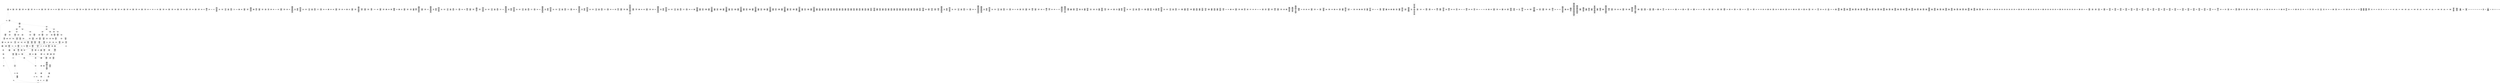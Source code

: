 /* Generated by GvGen v.1.0 (https://www.github.com/stricaud/gvgen) */

digraph G {
compound=true;
   node1 [label="[anywhere]"];
   node2 [label="# 0x0
PUSHX Data
PUSHX Data
MSTORE
CALLVALUE
ISZERO
PUSHX Data
JUMPI
"];
   node3 [label="# 0xc
PUSHX Data
REVERT
"];
   node4 [label="# 0x10
JUMPDEST
PUSHX LogicData
CALLDATASIZE
LT
PUSHX Data
JUMPI
"];
   node5 [label="# 0x1a
PUSHX Data
CALLDATALOAD
PUSHX BitData
SHR
PUSHX LogicData
GT
PUSHX Data
JUMPI
"];
   node6 [label="# 0x2b
PUSHX LogicData
GT
PUSHX Data
JUMPI
"];
   node7 [label="# 0x36
PUSHX LogicData
GT
PUSHX Data
JUMPI
"];
   node8 [label="# 0x41
PUSHX LogicData
EQ
PUSHX Data
JUMPI
"];
   node9 [label="# 0x4c
PUSHX LogicData
EQ
PUSHX Data
JUMPI
"];
   node10 [label="# 0x57
PUSHX LogicData
EQ
PUSHX Data
JUMPI
"];
   node11 [label="# 0x62
PUSHX LogicData
EQ
PUSHX Data
JUMPI
"];
   node12 [label="# 0x6d
PUSHX Data
JUMP
"];
   node13 [label="# 0x71
JUMPDEST
PUSHX LogicData
EQ
PUSHX Data
JUMPI
"];
   node14 [label="# 0x7d
PUSHX LogicData
EQ
PUSHX Data
JUMPI
"];
   node15 [label="# 0x88
PUSHX LogicData
EQ
PUSHX Data
JUMPI
"];
   node16 [label="# 0x93
PUSHX Data
JUMP
"];
   node17 [label="# 0x97
JUMPDEST
PUSHX LogicData
GT
PUSHX Data
JUMPI
"];
   node18 [label="# 0xa3
PUSHX LogicData
EQ
PUSHX Data
JUMPI
"];
   node19 [label="# 0xae
PUSHX LogicData
EQ
PUSHX Data
JUMPI
"];
   node20 [label="# 0xb9
PUSHX LogicData
EQ
PUSHX Data
JUMPI
"];
   node21 [label="# 0xc4
PUSHX LogicData
EQ
PUSHX Data
JUMPI
"];
   node22 [label="# 0xcf
PUSHX Data
JUMP
"];
   node23 [label="# 0xd3
JUMPDEST
PUSHX LogicData
EQ
PUSHX Data
JUMPI
"];
   node24 [label="# 0xdf
PUSHX LogicData
EQ
PUSHX Data
JUMPI
"];
   node25 [label="# 0xea
PUSHX LogicData
EQ
PUSHX Data
JUMPI
"];
   node26 [label="# 0xf5
PUSHX Data
JUMP
"];
   node27 [label="# 0xf9
JUMPDEST
PUSHX LogicData
GT
PUSHX Data
JUMPI
"];
   node28 [label="# 0x105
PUSHX LogicData
GT
PUSHX Data
JUMPI
"];
   node29 [label="# 0x110
PUSHX LogicData
EQ
PUSHX Data
JUMPI
"];
   node30 [label="# 0x11b
PUSHX LogicData
EQ
PUSHX Data
JUMPI
"];
   node31 [label="# 0x126
PUSHX LogicData
EQ
PUSHX Data
JUMPI
"];
   node32 [label="# 0x131
PUSHX LogicData
EQ
PUSHX Data
JUMPI
"];
   node33 [label="# 0x13c
PUSHX Data
JUMP
"];
   node34 [label="# 0x140
JUMPDEST
PUSHX LogicData
EQ
PUSHX Data
JUMPI
"];
   node35 [label="# 0x14c
PUSHX LogicData
EQ
PUSHX Data
JUMPI
"];
   node36 [label="# 0x157
PUSHX LogicData
EQ
PUSHX Data
JUMPI
"];
   node37 [label="# 0x162
PUSHX Data
JUMP
"];
   node38 [label="# 0x166
JUMPDEST
PUSHX LogicData
GT
PUSHX Data
JUMPI
"];
   node39 [label="# 0x172
PUSHX LogicData
EQ
PUSHX Data
JUMPI
"];
   node40 [label="# 0x17d
PUSHX LogicData
EQ
PUSHX Data
JUMPI
"];
   node41 [label="# 0x188
PUSHX LogicData
EQ
PUSHX Data
JUMPI
"];
   node42 [label="# 0x193
PUSHX LogicData
EQ
PUSHX Data
JUMPI
"];
   node43 [label="# 0x19e
PUSHX Data
JUMP
"];
   node44 [label="# 0x1a2
JUMPDEST
PUSHX LogicData
EQ
PUSHX Data
JUMPI
"];
   node45 [label="# 0x1ae
PUSHX LogicData
EQ
PUSHX Data
JUMPI
"];
   node46 [label="# 0x1b9
PUSHX LogicData
EQ
PUSHX Data
JUMPI
"];
   node47 [label="# 0x1c4
JUMPDEST
PUSHX Data
REVERT
"];
   node48 [label="# 0x1c9
JUMPDEST
PUSHX Data
PUSHX ArithData
CALLDATASIZE
SUB
ADD
PUSHX Data
PUSHX Data
JUMP
"];
   node49 [label="# 0x1de
JUMPDEST
PUSHX Data
JUMP
"];
   node50 [label="# 0x1e3
JUMPDEST
PUSHX MemData
MLOAD
PUSHX Data
PUSHX Data
JUMP
"];
   node51 [label="# 0x1f0
JUMPDEST
PUSHX MemData
MLOAD
SUB
RETURN
"];
   node52 [label="# 0x1f9
JUMPDEST
PUSHX Data
PUSHX Data
JUMP
"];
   node53 [label="# 0x201
JUMPDEST
PUSHX MemData
MLOAD
PUSHX Data
PUSHX Data
JUMP
"];
   node54 [label="# 0x20e
JUMPDEST
PUSHX MemData
MLOAD
SUB
RETURN
"];
   node55 [label="# 0x217
JUMPDEST
PUSHX Data
PUSHX ArithData
CALLDATASIZE
SUB
ADD
PUSHX Data
PUSHX Data
JUMP
"];
   node56 [label="# 0x22c
JUMPDEST
PUSHX Data
JUMP
"];
   node57 [label="# 0x231
JUMPDEST
PUSHX MemData
MLOAD
PUSHX Data
PUSHX Data
JUMP
"];
   node58 [label="# 0x23e
JUMPDEST
PUSHX MemData
MLOAD
SUB
RETURN
"];
   node59 [label="# 0x247
JUMPDEST
PUSHX Data
PUSHX ArithData
CALLDATASIZE
SUB
ADD
PUSHX Data
PUSHX Data
JUMP
"];
   node60 [label="# 0x25c
JUMPDEST
PUSHX Data
JUMP
"];
   node61 [label="# 0x261
JUMPDEST
STOP
"];
   node62 [label="# 0x263
JUMPDEST
PUSHX Data
PUSHX ArithData
CALLDATASIZE
SUB
ADD
PUSHX Data
PUSHX Data
JUMP
"];
   node63 [label="# 0x278
JUMPDEST
PUSHX Data
JUMP
"];
   node64 [label="# 0x27d
JUMPDEST
PUSHX MemData
MLOAD
PUSHX Data
PUSHX Data
JUMP
"];
   node65 [label="# 0x28a
JUMPDEST
PUSHX MemData
MLOAD
SUB
RETURN
"];
   node66 [label="# 0x293
JUMPDEST
PUSHX Data
PUSHX Data
JUMP
"];
   node67 [label="# 0x29b
JUMPDEST
PUSHX MemData
MLOAD
PUSHX Data
PUSHX Data
JUMP
"];
   node68 [label="# 0x2a8
JUMPDEST
PUSHX MemData
MLOAD
SUB
RETURN
"];
   node69 [label="# 0x2b1
JUMPDEST
PUSHX Data
PUSHX ArithData
CALLDATASIZE
SUB
ADD
PUSHX Data
PUSHX Data
JUMP
"];
   node70 [label="# 0x2c6
JUMPDEST
PUSHX Data
JUMP
"];
   node71 [label="# 0x2cb
JUMPDEST
STOP
"];
   node72 [label="# 0x2cd
JUMPDEST
PUSHX Data
PUSHX ArithData
CALLDATASIZE
SUB
ADD
PUSHX Data
PUSHX Data
JUMP
"];
   node73 [label="# 0x2e2
JUMPDEST
PUSHX Data
JUMP
"];
   node74 [label="# 0x2e7
JUMPDEST
PUSHX MemData
MLOAD
PUSHX Data
PUSHX Data
JUMP
"];
   node75 [label="# 0x2f4
JUMPDEST
PUSHX MemData
MLOAD
SUB
RETURN
"];
   node76 [label="# 0x2fd
JUMPDEST
PUSHX Data
PUSHX ArithData
CALLDATASIZE
SUB
ADD
PUSHX Data
PUSHX Data
JUMP
"];
   node77 [label="# 0x312
JUMPDEST
PUSHX Data
JUMP
"];
   node78 [label="# 0x317
JUMPDEST
STOP
"];
   node79 [label="# 0x319
JUMPDEST
PUSHX Data
PUSHX ArithData
CALLDATASIZE
SUB
ADD
PUSHX Data
PUSHX Data
JUMP
"];
   node80 [label="# 0x32e
JUMPDEST
PUSHX Data
JUMP
"];
   node81 [label="# 0x333
JUMPDEST
STOP
"];
   node82 [label="# 0x335
JUMPDEST
PUSHX Data
PUSHX ArithData
CALLDATASIZE
SUB
ADD
PUSHX Data
PUSHX Data
JUMP
"];
   node83 [label="# 0x34a
JUMPDEST
PUSHX Data
JUMP
"];
   node84 [label="# 0x34f
JUMPDEST
PUSHX MemData
MLOAD
PUSHX Data
PUSHX Data
JUMP
"];
   node85 [label="# 0x35c
JUMPDEST
PUSHX MemData
MLOAD
SUB
RETURN
"];
   node86 [label="# 0x365
JUMPDEST
PUSHX Data
PUSHX ArithData
CALLDATASIZE
SUB
ADD
PUSHX Data
PUSHX Data
JUMP
"];
   node87 [label="# 0x37a
JUMPDEST
PUSHX Data
JUMP
"];
   node88 [label="# 0x37f
JUMPDEST
PUSHX MemData
MLOAD
PUSHX Data
PUSHX Data
JUMP
"];
   node89 [label="# 0x38c
JUMPDEST
PUSHX MemData
MLOAD
SUB
RETURN
"];
   node90 [label="# 0x395
JUMPDEST
PUSHX Data
PUSHX ArithData
CALLDATASIZE
SUB
ADD
PUSHX Data
PUSHX Data
JUMP
"];
   node91 [label="# 0x3aa
JUMPDEST
PUSHX Data
JUMP
"];
   node92 [label="# 0x3af
JUMPDEST
PUSHX MemData
MLOAD
PUSHX Data
PUSHX Data
JUMP
"];
   node93 [label="# 0x3bc
JUMPDEST
PUSHX MemData
MLOAD
SUB
RETURN
"];
   node94 [label="# 0x3c5
JUMPDEST
PUSHX Data
PUSHX ArithData
CALLDATASIZE
SUB
ADD
PUSHX Data
PUSHX Data
JUMP
"];
   node95 [label="# 0x3da
JUMPDEST
PUSHX Data
JUMP
"];
   node96 [label="# 0x3df
JUMPDEST
PUSHX MemData
MLOAD
PUSHX Data
PUSHX Data
JUMP
"];
   node97 [label="# 0x3ec
JUMPDEST
PUSHX MemData
MLOAD
SUB
RETURN
"];
   node98 [label="# 0x3f5
JUMPDEST
PUSHX Data
PUSHX Data
JUMP
"];
   node99 [label="# 0x3fd
JUMPDEST
STOP
"];
   node100 [label="# 0x3ff
JUMPDEST
PUSHX Data
PUSHX Data
JUMP
"];
   node101 [label="# 0x407
JUMPDEST
PUSHX MemData
MLOAD
PUSHX Data
PUSHX Data
JUMP
"];
   node102 [label="# 0x414
JUMPDEST
PUSHX MemData
MLOAD
SUB
RETURN
"];
   node103 [label="# 0x41d
JUMPDEST
PUSHX Data
PUSHX Data
JUMP
"];
   node104 [label="# 0x425
JUMPDEST
PUSHX MemData
MLOAD
PUSHX Data
PUSHX Data
JUMP
"];
   node105 [label="# 0x432
JUMPDEST
PUSHX MemData
MLOAD
SUB
RETURN
"];
   node106 [label="# 0x43b
JUMPDEST
PUSHX Data
PUSHX ArithData
CALLDATASIZE
SUB
ADD
PUSHX Data
PUSHX Data
JUMP
"];
   node107 [label="# 0x450
JUMPDEST
PUSHX Data
JUMP
"];
   node108 [label="# 0x455
JUMPDEST
PUSHX MemData
MLOAD
PUSHX Data
PUSHX Data
JUMP
"];
   node109 [label="# 0x462
JUMPDEST
PUSHX MemData
MLOAD
SUB
RETURN
"];
   node110 [label="# 0x46b
JUMPDEST
PUSHX Data
PUSHX ArithData
CALLDATASIZE
SUB
ADD
PUSHX Data
PUSHX Data
JUMP
"];
   node111 [label="# 0x480
JUMPDEST
PUSHX Data
JUMP
"];
   node112 [label="# 0x485
JUMPDEST
PUSHX MemData
MLOAD
PUSHX Data
PUSHX Data
JUMP
"];
   node113 [label="# 0x492
JUMPDEST
PUSHX MemData
MLOAD
SUB
RETURN
"];
   node114 [label="# 0x49b
JUMPDEST
PUSHX Data
PUSHX ArithData
CALLDATASIZE
SUB
ADD
PUSHX Data
PUSHX Data
JUMP
"];
   node115 [label="# 0x4b0
JUMPDEST
PUSHX Data
JUMP
"];
   node116 [label="# 0x4b5
JUMPDEST
PUSHX MemData
MLOAD
PUSHX Data
PUSHX Data
JUMP
"];
   node117 [label="# 0x4c2
JUMPDEST
PUSHX MemData
MLOAD
SUB
RETURN
"];
   node118 [label="# 0x4cb
JUMPDEST
PUSHX Data
PUSHX ArithData
CALLDATASIZE
SUB
ADD
PUSHX Data
PUSHX Data
JUMP
"];
   node119 [label="# 0x4e0
JUMPDEST
PUSHX Data
JUMP
"];
   node120 [label="# 0x4e5
JUMPDEST
STOP
"];
   node121 [label="# 0x4e7
JUMPDEST
PUSHX Data
PUSHX ArithData
CALLDATASIZE
SUB
ADD
PUSHX Data
PUSHX Data
JUMP
"];
   node122 [label="# 0x4fc
JUMPDEST
PUSHX Data
JUMP
"];
   node123 [label="# 0x501
JUMPDEST
STOP
"];
   node124 [label="# 0x503
JUMPDEST
PUSHX Data
PUSHX ArithData
CALLDATASIZE
SUB
ADD
PUSHX Data
PUSHX Data
JUMP
"];
   node125 [label="# 0x518
JUMPDEST
PUSHX Data
JUMP
"];
   node126 [label="# 0x51d
JUMPDEST
PUSHX MemData
MLOAD
PUSHX Data
PUSHX Data
JUMP
"];
   node127 [label="# 0x52a
JUMPDEST
PUSHX MemData
MLOAD
SUB
RETURN
"];
   node128 [label="# 0x533
JUMPDEST
PUSHX Data
PUSHX ArithData
CALLDATASIZE
SUB
ADD
PUSHX Data
PUSHX Data
JUMP
"];
   node129 [label="# 0x548
JUMPDEST
PUSHX Data
JUMP
"];
   node130 [label="# 0x54d
JUMPDEST
PUSHX MemData
MLOAD
PUSHX Data
PUSHX Data
JUMP
"];
   node131 [label="# 0x55a
JUMPDEST
PUSHX MemData
MLOAD
SUB
RETURN
"];
   node132 [label="# 0x563
JUMPDEST
PUSHX Data
PUSHX ArithData
CALLDATASIZE
SUB
ADD
PUSHX Data
PUSHX Data
JUMP
"];
   node133 [label="# 0x578
JUMPDEST
PUSHX Data
JUMP
"];
   node134 [label="# 0x57d
JUMPDEST
PUSHX MemData
MLOAD
PUSHX Data
PUSHX Data
JUMP
"];
   node135 [label="# 0x58a
JUMPDEST
PUSHX MemData
MLOAD
SUB
RETURN
"];
   node136 [label="# 0x593
JUMPDEST
PUSHX Data
PUSHX ArithData
CALLDATASIZE
SUB
ADD
PUSHX Data
PUSHX Data
JUMP
"];
   node137 [label="# 0x5a8
JUMPDEST
PUSHX Data
JUMP
"];
   node138 [label="# 0x5ad
JUMPDEST
PUSHX MemData
MLOAD
PUSHX Data
PUSHX Data
JUMP
"];
   node139 [label="# 0x5ba
JUMPDEST
PUSHX MemData
MLOAD
SUB
RETURN
"];
   node140 [label="# 0x5c3
JUMPDEST
PUSHX Data
PUSHX ArithData
CALLDATASIZE
SUB
ADD
PUSHX Data
PUSHX Data
JUMP
"];
   node141 [label="# 0x5d8
JUMPDEST
PUSHX Data
JUMP
"];
   node142 [label="# 0x5dd
JUMPDEST
PUSHX MemData
MLOAD
PUSHX Data
PUSHX Data
JUMP
"];
   node143 [label="# 0x5ea
JUMPDEST
PUSHX MemData
MLOAD
SUB
RETURN
"];
   node144 [label="# 0x5f3
JUMPDEST
PUSHX Data
PUSHX ArithData
CALLDATASIZE
SUB
ADD
PUSHX Data
PUSHX Data
JUMP
"];
   node145 [label="# 0x608
JUMPDEST
PUSHX Data
JUMP
"];
   node146 [label="# 0x60d
JUMPDEST
STOP
"];
   node147 [label="# 0x60f
JUMPDEST
PUSHX Data
PUSHX BitData
PUSHX BitData
NOT
AND
PUSHX BitData
NOT
AND
EQ
PUSHX Data
JUMPI
"];
   node148 [label="# 0x678
PUSHX Data
PUSHX Data
JUMP
"];
   node149 [label="# 0x681
JUMPDEST
"];
   node150 [label="# 0x682
JUMPDEST
JUMP
"];
   node151 [label="# 0x689
JUMPDEST
PUSHX Data
PUSHX StorData
SLOAD
PUSHX Data
PUSHX Data
JUMP
"];
   node152 [label="# 0x698
JUMPDEST
PUSHX ArithData
ADD
PUSHX ArithData
DIV
MUL
PUSHX ArithData
ADD
PUSHX MemData
MLOAD
ADD
PUSHX Data
MSTORE
MSTORE
PUSHX ArithData
ADD
SLOAD
PUSHX Data
PUSHX Data
JUMP
"];
   node153 [label="# 0x6c4
JUMPDEST
ISZERO
PUSHX Data
JUMPI
"];
   node154 [label="# 0x6cb
PUSHX LogicData
LT
PUSHX Data
JUMPI
"];
   node155 [label="# 0x6d3
PUSHX ArithData
SLOAD
DIV
MUL
MSTORE
PUSHX ArithData
ADD
PUSHX Data
JUMP
"];
   node156 [label="# 0x6e6
JUMPDEST
ADD
PUSHX Data
MSTORE
PUSHX Data
PUSHX Data
SHA3
"];
   node157 [label="# 0x6f4
JUMPDEST
SLOAD
MSTORE
PUSHX ArithData
ADD
PUSHX ArithData
ADD
GT
PUSHX Data
JUMPI
"];
   node158 [label="# 0x708
SUB
PUSHX BitData
AND
ADD
"];
   node159 [label="# 0x711
JUMPDEST
JUMP
"];
   node160 [label="# 0x71b
JUMPDEST
PUSHX Data
PUSHX Data
PUSHX Data
JUMP
"];
   node161 [label="# 0x726
JUMPDEST
PUSHX Data
JUMPI
"];
   node162 [label="# 0x72b
PUSHX MemData
MLOAD
PUSHX Data
MSTORE
PUSHX ArithData
ADD
PUSHX Data
PUSHX Data
JUMP
"];
   node163 [label="# 0x75c
JUMPDEST
PUSHX MemData
MLOAD
SUB
REVERT
"];
   node164 [label="# 0x765
JUMPDEST
PUSHX Data
PUSHX ArithData
MSTORE
PUSHX ArithData
ADD
MSTORE
PUSHX ArithData
ADD
PUSHX Data
SHA3
PUSHX ArithData
SLOAD
PUSHX ArithData
EXP
DIV
PUSHX BitData
AND
JUMP
"];
   node165 [label="# 0x7a0
JUMPDEST
PUSHX Data
PUSHX Data
PUSHX Data
JUMP
"];
   node166 [label="# 0x7ab
JUMPDEST
PUSHX BitData
AND
PUSHX BitData
AND
EQ
ISZERO
PUSHX Data
JUMPI
"];
   node167 [label="# 0x7e2
PUSHX MemData
MLOAD
PUSHX Data
MSTORE
PUSHX ArithData
ADD
PUSHX Data
PUSHX Data
JUMP
"];
   node168 [label="# 0x813
JUMPDEST
PUSHX MemData
MLOAD
SUB
REVERT
"];
   node169 [label="# 0x81c
JUMPDEST
PUSHX BitData
AND
PUSHX Data
PUSHX Data
JUMP
"];
   node170 [label="# 0x83b
JUMPDEST
PUSHX BitData
AND
EQ
PUSHX Data
JUMPI
"];
   node171 [label="# 0x858
PUSHX Data
PUSHX Data
PUSHX Data
JUMP
"];
   node172 [label="# 0x864
JUMPDEST
PUSHX Data
JUMP
"];
   node173 [label="# 0x869
JUMPDEST
"];
   node174 [label="# 0x86a
JUMPDEST
PUSHX Data
JUMPI
"];
   node175 [label="# 0x86f
PUSHX MemData
MLOAD
PUSHX Data
MSTORE
PUSHX ArithData
ADD
PUSHX Data
PUSHX Data
JUMP
"];
   node176 [label="# 0x8a0
JUMPDEST
PUSHX MemData
MLOAD
SUB
REVERT
"];
   node177 [label="# 0x8a9
JUMPDEST
PUSHX Data
PUSHX Data
JUMP
"];
   node178 [label="# 0x8b3
JUMPDEST
JUMP
"];
   node179 [label="# 0x8b8
JUMPDEST
PUSHX Data
PUSHX Data
PUSHX MemData
MLOAD
PUSHX ArithData
ADD
PUSHX Data
MSTORE
PUSHX Data
MSTORE
PUSHX ArithData
ADD
PUSHX Data
MSTORE
PUSHX StorData
SLOAD
PUSHX ArithData
MUL
PUSHX ArithData
ADD
PUSHX MemData
MLOAD
ADD
PUSHX Data
MSTORE
MSTORE
PUSHX ArithData
ADD
PUSHX Data
"];
   node180 [label="# 0x916
JUMPDEST
LT
ISZERO
PUSHX Data
JUMPI
"];
   node181 [label="# 0x91f
PUSHX Data
MSTORE
PUSHX Data
PUSHX Data
SHA3
ADD
SLOAD
PUSHX Data
PUSHX Data
JUMP
"];
   node182 [label="# 0x935
JUMPDEST
PUSHX ArithData
ADD
PUSHX ArithData
DIV
MUL
PUSHX ArithData
ADD
PUSHX MemData
MLOAD
ADD
PUSHX Data
MSTORE
MSTORE
PUSHX ArithData
ADD
SLOAD
PUSHX Data
PUSHX Data
JUMP
"];
   node183 [label="# 0x961
JUMPDEST
ISZERO
PUSHX Data
JUMPI
"];
   node184 [label="# 0x968
PUSHX LogicData
LT
PUSHX Data
JUMPI
"];
   node185 [label="# 0x970
PUSHX ArithData
SLOAD
DIV
MUL
MSTORE
PUSHX ArithData
ADD
PUSHX Data
JUMP
"];
   node186 [label="# 0x983
JUMPDEST
ADD
PUSHX Data
MSTORE
PUSHX Data
PUSHX Data
SHA3
"];
   node187 [label="# 0x991
JUMPDEST
SLOAD
MSTORE
PUSHX ArithData
ADD
PUSHX ArithData
ADD
GT
PUSHX Data
JUMPI
"];
   node188 [label="# 0x9a5
SUB
PUSHX BitData
AND
ADD
"];
   node189 [label="# 0x9ae
JUMPDEST
MSTORE
PUSHX ArithData
ADD
PUSHX ArithData
ADD
PUSHX Data
JUMP
"];
   node190 [label="# 0x9c2
JUMPDEST
PUSHX Data
JUMP
"];
   node191 [label="# 0x9cb
JUMPDEST
JUMP
"];
   node192 [label="# 0x9d2
JUMPDEST
PUSHX Data
PUSHX StorData
SLOAD
JUMP
"];
   node193 [label="# 0x9df
JUMPDEST
PUSHX Data
PUSHX Data
PUSHX Data
JUMP
"];
   node194 [label="# 0x9ea
JUMPDEST
PUSHX Data
JUMP
"];
   node195 [label="# 0x9f0
JUMPDEST
PUSHX Data
JUMPI
"];
   node196 [label="# 0x9f5
PUSHX MemData
MLOAD
PUSHX Data
MSTORE
PUSHX ArithData
ADD
PUSHX Data
PUSHX Data
JUMP
"];
   node197 [label="# 0xa26
JUMPDEST
PUSHX MemData
MLOAD
SUB
REVERT
"];
   node198 [label="# 0xa2f
JUMPDEST
PUSHX Data
PUSHX Data
JUMP
"];
   node199 [label="# 0xa3a
JUMPDEST
JUMP
"];
   node200 [label="# 0xa3f
JUMPDEST
PUSHX Data
PUSHX Data
PUSHX Data
JUMP
"];
   node201 [label="# 0xa4a
JUMPDEST
LT
PUSHX Data
JUMPI
"];
   node202 [label="# 0xa51
PUSHX MemData
MLOAD
PUSHX Data
MSTORE
PUSHX ArithData
ADD
PUSHX Data
PUSHX Data
JUMP
"];
   node203 [label="# 0xa82
JUMPDEST
PUSHX MemData
MLOAD
SUB
REVERT
"];
   node204 [label="# 0xa8b
JUMPDEST
PUSHX Data
PUSHX ArithData
PUSHX BitData
AND
PUSHX BitData
AND
MSTORE
PUSHX ArithData
ADD
MSTORE
PUSHX ArithData
ADD
PUSHX Data
SHA3
PUSHX ArithData
MSTORE
PUSHX ArithData
ADD
MSTORE
PUSHX ArithData
ADD
PUSHX Data
SHA3
SLOAD
JUMP
"];
   node205 [label="# 0xae4
JUMPDEST
PUSHX LogicData
PUSHX StorData
SLOAD
EQ
ISZERO
PUSHX Data
JUMPI
"];
   node206 [label="# 0xaf0
PUSHX MemData
MLOAD
PUSHX Data
MSTORE
PUSHX ArithData
ADD
PUSHX Data
PUSHX Data
JUMP
"];
   node207 [label="# 0xb21
JUMPDEST
PUSHX MemData
MLOAD
SUB
REVERT
"];
   node208 [label="# 0xb2a
JUMPDEST
PUSHX Data
PUSHX Data
SSTORE
PUSHX LogicData
GT
ISZERO
PUSHX Data
JUMPI
"];
   node209 [label="# 0xb3d
PUSHX LogicData
LT
"];
   node210 [label="# 0xb43
JUMPDEST
PUSHX Data
JUMPI
"];
   node211 [label="# 0xb48
PUSHX MemData
MLOAD
PUSHX Data
MSTORE
PUSHX ArithData
ADD
PUSHX Data
PUSHX Data
JUMP
"];
   node212 [label="# 0xb79
JUMPDEST
PUSHX MemData
MLOAD
SUB
REVERT
"];
   node213 [label="# 0xb82
JUMPDEST
PUSHX Data
PUSHX Data
PUSHX Data
JUMP
"];
   node214 [label="# 0xb8d
JUMPDEST
PUSHX Data
JUMP
"];
   node215 [label="# 0xb93
JUMPDEST
PUSHX Data
PUSHX Data
SSTORE
JUMP
"];
   node216 [label="# 0xb9e
JUMPDEST
PUSHX Data
PUSHX MemData
MLOAD
PUSHX ArithData
ADD
PUSHX Data
MSTORE
PUSHX Data
MSTORE
PUSHX Data
JUMP
"];
   node217 [label="# 0xbb9
JUMPDEST
JUMP
"];
   node218 [label="# 0xbbe
JUMPDEST
PUSHX Data
PUSHX Data
PUSHX Data
JUMP
"];
   node219 [label="# 0xbc8
JUMPDEST
LT
PUSHX Data
JUMPI
"];
   node220 [label="# 0xbcf
PUSHX MemData
MLOAD
PUSHX Data
MSTORE
PUSHX ArithData
ADD
PUSHX Data
PUSHX Data
JUMP
"];
   node221 [label="# 0xc00
JUMPDEST
PUSHX MemData
MLOAD
SUB
REVERT
"];
   node222 [label="# 0xc09
JUMPDEST
PUSHX StorData
SLOAD
LT
PUSHX Data
JUMPI
"];
   node223 [label="# 0xc15
PUSHX Data
PUSHX Data
MSTORE
PUSHX Data
PUSHX Data
MSTORE
PUSHX Data
PUSHX Data
REVERT
"];
   node224 [label="# 0xc43
JUMPDEST
PUSHX Data
MSTORE
PUSHX Data
PUSHX Data
SHA3
ADD
SLOAD
JUMP
"];
   node225 [label="# 0xc55
JUMPDEST
PUSHX Data
PUSHX Data
PUSHX ArithData
MSTORE
PUSHX ArithData
ADD
MSTORE
PUSHX ArithData
ADD
PUSHX Data
SHA3
PUSHX ArithData
SLOAD
PUSHX ArithData
EXP
DIV
PUSHX BitData
AND
PUSHX BitData
PUSHX BitData
AND
PUSHX BitData
AND
EQ
ISZERO
PUSHX Data
JUMPI
"];
   node226 [label="# 0xcc4
PUSHX MemData
MLOAD
PUSHX Data
MSTORE
PUSHX ArithData
ADD
PUSHX Data
PUSHX Data
JUMP
"];
   node227 [label="# 0xcf5
JUMPDEST
PUSHX MemData
MLOAD
SUB
REVERT
"];
   node228 [label="# 0xcfe
JUMPDEST
JUMP
"];
   node229 [label="# 0xd07
JUMPDEST
PUSHX Data
PUSHX Data
PUSHX MemData
MLOAD
PUSHX ArithData
ADD
PUSHX Data
MSTORE
PUSHX Data
MSTORE
PUSHX ArithData
ADD
PUSHX Data
MSTORE
PUSHX StorData
SLOAD
PUSHX ArithData
MUL
PUSHX ArithData
ADD
PUSHX MemData
MLOAD
ADD
PUSHX Data
MSTORE
MSTORE
PUSHX ArithData
ADD
PUSHX Data
"];
   node230 [label="# 0xd65
JUMPDEST
LT
ISZERO
PUSHX Data
JUMPI
"];
   node231 [label="# 0xd6e
PUSHX Data
MSTORE
PUSHX Data
PUSHX Data
SHA3
ADD
SLOAD
PUSHX Data
PUSHX Data
JUMP
"];
   node232 [label="# 0xd84
JUMPDEST
PUSHX ArithData
ADD
PUSHX ArithData
DIV
MUL
PUSHX ArithData
ADD
PUSHX MemData
MLOAD
ADD
PUSHX Data
MSTORE
MSTORE
PUSHX ArithData
ADD
SLOAD
PUSHX Data
PUSHX Data
JUMP
"];
   node233 [label="# 0xdb0
JUMPDEST
ISZERO
PUSHX Data
JUMPI
"];
   node234 [label="# 0xdb7
PUSHX LogicData
LT
PUSHX Data
JUMPI
"];
   node235 [label="# 0xdbf
PUSHX ArithData
SLOAD
DIV
MUL
MSTORE
PUSHX ArithData
ADD
PUSHX Data
JUMP
"];
   node236 [label="# 0xdd2
JUMPDEST
ADD
PUSHX Data
MSTORE
PUSHX Data
PUSHX Data
SHA3
"];
   node237 [label="# 0xde0
JUMPDEST
SLOAD
MSTORE
PUSHX ArithData
ADD
PUSHX ArithData
ADD
GT
PUSHX Data
JUMPI
"];
   node238 [label="# 0xdf4
SUB
PUSHX BitData
AND
ADD
"];
   node239 [label="# 0xdfd
JUMPDEST
MSTORE
PUSHX ArithData
ADD
PUSHX ArithData
ADD
PUSHX Data
JUMP
"];
   node240 [label="# 0xe11
JUMPDEST
PUSHX Data
JUMP
"];
   node241 [label="# 0xe1a
JUMPDEST
JUMP
"];
   node242 [label="# 0xe21
JUMPDEST
PUSHX BitData
PUSHX BitData
AND
PUSHX BitData
AND
EQ
ISZERO
PUSHX Data
JUMPI
"];
   node243 [label="# 0xe58
PUSHX MemData
MLOAD
PUSHX Data
MSTORE
PUSHX ArithData
ADD
PUSHX Data
PUSHX Data
JUMP
"];
   node244 [label="# 0xe89
JUMPDEST
PUSHX MemData
MLOAD
SUB
REVERT
"];
   node245 [label="# 0xe92
JUMPDEST
PUSHX Data
PUSHX ArithData
PUSHX BitData
AND
PUSHX BitData
AND
MSTORE
PUSHX ArithData
ADD
MSTORE
PUSHX ArithData
ADD
PUSHX Data
SHA3
SLOAD
JUMP
"];
   node246 [label="# 0xed9
JUMPDEST
PUSHX Data
PUSHX Data
JUMP
"];
   node247 [label="# 0xee1
JUMPDEST
PUSHX BitData
AND
PUSHX Data
PUSHX Data
JUMP
"];
   node248 [label="# 0xeff
JUMPDEST
PUSHX BitData
AND
EQ
PUSHX Data
JUMPI
"];
   node249 [label="# 0xf1b
PUSHX MemData
MLOAD
PUSHX Data
MSTORE
PUSHX ArithData
ADD
PUSHX Data
PUSHX Data
JUMP
"];
   node250 [label="# 0xf4c
JUMPDEST
PUSHX MemData
MLOAD
SUB
REVERT
"];
   node251 [label="# 0xf55
JUMPDEST
PUSHX Data
PUSHX Data
PUSHX Data
JUMP
"];
   node252 [label="# 0xf5f
JUMPDEST
JUMP
"];
   node253 [label="# 0xf61
JUMPDEST
PUSHX Data
PUSHX StorData
PUSHX ArithData
SLOAD
PUSHX ArithData
EXP
DIV
PUSHX BitData
AND
JUMP
"];
   node254 [label="# 0xf8b
JUMPDEST
PUSHX Data
PUSHX StorData
SLOAD
PUSHX Data
PUSHX Data
JUMP
"];
   node255 [label="# 0xf9a
JUMPDEST
PUSHX ArithData
ADD
PUSHX ArithData
DIV
MUL
PUSHX ArithData
ADD
PUSHX MemData
MLOAD
ADD
PUSHX Data
MSTORE
MSTORE
PUSHX ArithData
ADD
SLOAD
PUSHX Data
PUSHX Data
JUMP
"];
   node256 [label="# 0xfc6
JUMPDEST
ISZERO
PUSHX Data
JUMPI
"];
   node257 [label="# 0xfcd
PUSHX LogicData
LT
PUSHX Data
JUMPI
"];
   node258 [label="# 0xfd5
PUSHX ArithData
SLOAD
DIV
MUL
MSTORE
PUSHX ArithData
ADD
PUSHX Data
JUMP
"];
   node259 [label="# 0xfe8
JUMPDEST
ADD
PUSHX Data
MSTORE
PUSHX Data
PUSHX Data
SHA3
"];
   node260 [label="# 0xff6
JUMPDEST
SLOAD
MSTORE
PUSHX ArithData
ADD
PUSHX ArithData
ADD
GT
PUSHX Data
JUMPI
"];
   node261 [label="# 0x100a
SUB
PUSHX BitData
AND
ADD
"];
   node262 [label="# 0x1013
JUMPDEST
JUMP
"];
   node263 [label="# 0x101d
JUMPDEST
PUSHX Data
PUSHX Data
PUSHX MemData
MLOAD
PUSHX ArithData
ADD
PUSHX Data
MSTORE
PUSHX Data
MSTORE
PUSHX ArithData
ADD
PUSHX Data
MSTORE
PUSHX StorData
SLOAD
PUSHX ArithData
MUL
PUSHX ArithData
ADD
PUSHX MemData
MLOAD
ADD
PUSHX Data
MSTORE
MSTORE
PUSHX ArithData
ADD
PUSHX Data
"];
   node264 [label="# 0x107b
JUMPDEST
LT
ISZERO
PUSHX Data
JUMPI
"];
   node265 [label="# 0x1084
PUSHX Data
MSTORE
PUSHX Data
PUSHX Data
SHA3
ADD
SLOAD
PUSHX Data
PUSHX Data
JUMP
"];
   node266 [label="# 0x109a
JUMPDEST
PUSHX ArithData
ADD
PUSHX ArithData
DIV
MUL
PUSHX ArithData
ADD
PUSHX MemData
MLOAD
ADD
PUSHX Data
MSTORE
MSTORE
PUSHX ArithData
ADD
SLOAD
PUSHX Data
PUSHX Data
JUMP
"];
   node267 [label="# 0x10c6
JUMPDEST
ISZERO
PUSHX Data
JUMPI
"];
   node268 [label="# 0x10cd
PUSHX LogicData
LT
PUSHX Data
JUMPI
"];
   node269 [label="# 0x10d5
PUSHX ArithData
SLOAD
DIV
MUL
MSTORE
PUSHX ArithData
ADD
PUSHX Data
JUMP
"];
   node270 [label="# 0x10e8
JUMPDEST
ADD
PUSHX Data
MSTORE
PUSHX Data
PUSHX Data
SHA3
"];
   node271 [label="# 0x10f6
JUMPDEST
SLOAD
MSTORE
PUSHX ArithData
ADD
PUSHX ArithData
ADD
GT
PUSHX Data
JUMPI
"];
   node272 [label="# 0x110a
SUB
PUSHX BitData
AND
ADD
"];
   node273 [label="# 0x1113
JUMPDEST
MSTORE
PUSHX ArithData
ADD
PUSHX ArithData
ADD
PUSHX Data
JUMP
"];
   node274 [label="# 0x1127
JUMPDEST
PUSHX Data
JUMP
"];
   node275 [label="# 0x1130
JUMPDEST
JUMP
"];
   node276 [label="# 0x1137
JUMPDEST
PUSHX Data
PUSHX Data
PUSHX MemData
MLOAD
PUSHX ArithData
ADD
PUSHX Data
MSTORE
PUSHX Data
MSTORE
PUSHX ArithData
ADD
PUSHX Data
MSTORE
PUSHX StorData
SLOAD
PUSHX ArithData
MUL
PUSHX ArithData
ADD
PUSHX MemData
MLOAD
ADD
PUSHX Data
MSTORE
MSTORE
PUSHX ArithData
ADD
PUSHX Data
"];
   node277 [label="# 0x1195
JUMPDEST
LT
ISZERO
PUSHX Data
JUMPI
"];
   node278 [label="# 0x119e
PUSHX Data
MSTORE
PUSHX Data
PUSHX Data
SHA3
ADD
SLOAD
PUSHX Data
PUSHX Data
JUMP
"];
   node279 [label="# 0x11b4
JUMPDEST
PUSHX ArithData
ADD
PUSHX ArithData
DIV
MUL
PUSHX ArithData
ADD
PUSHX MemData
MLOAD
ADD
PUSHX Data
MSTORE
MSTORE
PUSHX ArithData
ADD
SLOAD
PUSHX Data
PUSHX Data
JUMP
"];
   node280 [label="# 0x11e0
JUMPDEST
ISZERO
PUSHX Data
JUMPI
"];
   node281 [label="# 0x11e7
PUSHX LogicData
LT
PUSHX Data
JUMPI
"];
   node282 [label="# 0x11ef
PUSHX ArithData
SLOAD
DIV
MUL
MSTORE
PUSHX ArithData
ADD
PUSHX Data
JUMP
"];
   node283 [label="# 0x1202
JUMPDEST
ADD
PUSHX Data
MSTORE
PUSHX Data
PUSHX Data
SHA3
"];
   node284 [label="# 0x1210
JUMPDEST
SLOAD
MSTORE
PUSHX ArithData
ADD
PUSHX ArithData
ADD
GT
PUSHX Data
JUMPI
"];
   node285 [label="# 0x1224
SUB
PUSHX BitData
AND
ADD
"];
   node286 [label="# 0x122d
JUMPDEST
MSTORE
PUSHX ArithData
ADD
PUSHX ArithData
ADD
PUSHX Data
JUMP
"];
   node287 [label="# 0x1241
JUMPDEST
PUSHX Data
JUMP
"];
   node288 [label="# 0x124a
JUMPDEST
JUMP
"];
   node289 [label="# 0x1251
JUMPDEST
PUSHX Data
PUSHX Data
PUSHX MemData
MLOAD
PUSHX ArithData
ADD
PUSHX Data
MSTORE
PUSHX Data
MSTORE
PUSHX ArithData
ADD
PUSHX Data
MSTORE
PUSHX StorData
SLOAD
PUSHX ArithData
MUL
PUSHX ArithData
ADD
PUSHX MemData
MLOAD
ADD
PUSHX Data
MSTORE
MSTORE
PUSHX ArithData
ADD
PUSHX Data
"];
   node290 [label="# 0x12af
JUMPDEST
LT
ISZERO
PUSHX Data
JUMPI
"];
   node291 [label="# 0x12b8
PUSHX Data
MSTORE
PUSHX Data
PUSHX Data
SHA3
ADD
SLOAD
PUSHX Data
PUSHX Data
JUMP
"];
   node292 [label="# 0x12ce
JUMPDEST
PUSHX ArithData
ADD
PUSHX ArithData
DIV
MUL
PUSHX ArithData
ADD
PUSHX MemData
MLOAD
ADD
PUSHX Data
MSTORE
MSTORE
PUSHX ArithData
ADD
SLOAD
PUSHX Data
PUSHX Data
JUMP
"];
   node293 [label="# 0x12fa
JUMPDEST
ISZERO
PUSHX Data
JUMPI
"];
   node294 [label="# 0x1301
PUSHX LogicData
LT
PUSHX Data
JUMPI
"];
   node295 [label="# 0x1309
PUSHX ArithData
SLOAD
DIV
MUL
MSTORE
PUSHX ArithData
ADD
PUSHX Data
JUMP
"];
   node296 [label="# 0x131c
JUMPDEST
ADD
PUSHX Data
MSTORE
PUSHX Data
PUSHX Data
SHA3
"];
   node297 [label="# 0x132a
JUMPDEST
SLOAD
MSTORE
PUSHX ArithData
ADD
PUSHX ArithData
ADD
GT
PUSHX Data
JUMPI
"];
   node298 [label="# 0x133e
SUB
PUSHX BitData
AND
ADD
"];
   node299 [label="# 0x1347
JUMPDEST
MSTORE
PUSHX ArithData
ADD
PUSHX ArithData
ADD
PUSHX Data
JUMP
"];
   node300 [label="# 0x135b
JUMPDEST
PUSHX Data
JUMP
"];
   node301 [label="# 0x1364
JUMPDEST
JUMP
"];
   node302 [label="# 0x136b
JUMPDEST
PUSHX Data
PUSHX Data
JUMP
"];
   node303 [label="# 0x1373
JUMPDEST
PUSHX BitData
AND
PUSHX BitData
AND
EQ
ISZERO
PUSHX Data
JUMPI
"];
   node304 [label="# 0x13a7
PUSHX MemData
MLOAD
PUSHX Data
MSTORE
PUSHX ArithData
ADD
PUSHX Data
PUSHX Data
JUMP
"];
   node305 [label="# 0x13d8
JUMPDEST
PUSHX MemData
MLOAD
SUB
REVERT
"];
   node306 [label="# 0x13e1
JUMPDEST
PUSHX Data
PUSHX Data
PUSHX Data
PUSHX Data
JUMP
"];
   node307 [label="# 0x13ee
JUMPDEST
PUSHX BitData
AND
PUSHX BitData
AND
MSTORE
PUSHX ArithData
ADD
MSTORE
PUSHX ArithData
ADD
PUSHX Data
SHA3
PUSHX ArithData
PUSHX BitData
AND
PUSHX BitData
AND
MSTORE
PUSHX ArithData
ADD
MSTORE
PUSHX ArithData
ADD
PUSHX Data
SHA3
PUSHX ArithData
PUSHX ArithData
EXP
SLOAD
PUSHX ArithData
MUL
NOT
AND
ISZERO
ISZERO
MUL
OR
SSTORE
PUSHX BitData
AND
PUSHX Data
PUSHX Data
JUMP
"];
   node308 [label="# 0x149b
JUMPDEST
PUSHX BitData
AND
PUSHX Data
PUSHX MemData
MLOAD
PUSHX Data
PUSHX Data
JUMP
"];
   node309 [label="# 0x14e0
JUMPDEST
PUSHX MemData
MLOAD
SUB
LOGX
JUMP
"];
   node310 [label="# 0x14ec
JUMPDEST
PUSHX Data
PUSHX Data
PUSHX Data
JUMP
"];
   node311 [label="# 0x14f7
JUMPDEST
PUSHX Data
JUMP
"];
   node312 [label="# 0x14fd
JUMPDEST
PUSHX Data
JUMPI
"];
   node313 [label="# 0x1502
PUSHX MemData
MLOAD
PUSHX Data
MSTORE
PUSHX ArithData
ADD
PUSHX Data
PUSHX Data
JUMP
"];
   node314 [label="# 0x1533
JUMPDEST
PUSHX MemData
MLOAD
SUB
REVERT
"];
   node315 [label="# 0x153c
JUMPDEST
PUSHX Data
PUSHX Data
JUMP
"];
   node316 [label="# 0x1548
JUMPDEST
JUMP
"];
   node317 [label="# 0x154e
JUMPDEST
PUSHX Data
PUSHX Data
PUSHX MemData
MLOAD
PUSHX ArithData
ADD
PUSHX Data
MSTORE
PUSHX Data
MSTORE
PUSHX ArithData
ADD
PUSHX Data
MSTORE
PUSHX StorData
SLOAD
PUSHX ArithData
MUL
PUSHX ArithData
ADD
PUSHX MemData
MLOAD
ADD
PUSHX Data
MSTORE
MSTORE
PUSHX ArithData
ADD
PUSHX Data
"];
   node318 [label="# 0x15ac
JUMPDEST
LT
ISZERO
PUSHX Data
JUMPI
"];
   node319 [label="# 0x15b5
PUSHX Data
MSTORE
PUSHX Data
PUSHX Data
SHA3
ADD
SLOAD
PUSHX Data
PUSHX Data
JUMP
"];
   node320 [label="# 0x15cb
JUMPDEST
PUSHX ArithData
ADD
PUSHX ArithData
DIV
MUL
PUSHX ArithData
ADD
PUSHX MemData
MLOAD
ADD
PUSHX Data
MSTORE
MSTORE
PUSHX ArithData
ADD
SLOAD
PUSHX Data
PUSHX Data
JUMP
"];
   node321 [label="# 0x15f7
JUMPDEST
ISZERO
PUSHX Data
JUMPI
"];
   node322 [label="# 0x15fe
PUSHX LogicData
LT
PUSHX Data
JUMPI
"];
   node323 [label="# 0x1606
PUSHX ArithData
SLOAD
DIV
MUL
MSTORE
PUSHX ArithData
ADD
PUSHX Data
JUMP
"];
   node324 [label="# 0x1619
JUMPDEST
ADD
PUSHX Data
MSTORE
PUSHX Data
PUSHX Data
SHA3
"];
   node325 [label="# 0x1627
JUMPDEST
SLOAD
MSTORE
PUSHX ArithData
ADD
PUSHX ArithData
ADD
GT
PUSHX Data
JUMPI
"];
   node326 [label="# 0x163b
SUB
PUSHX BitData
AND
ADD
"];
   node327 [label="# 0x1644
JUMPDEST
MSTORE
PUSHX ArithData
ADD
PUSHX ArithData
ADD
PUSHX Data
JUMP
"];
   node328 [label="# 0x1658
JUMPDEST
PUSHX Data
JUMP
"];
   node329 [label="# 0x1661
JUMPDEST
JUMP
"];
   node330 [label="# 0x1668
JUMPDEST
PUSHX Data
PUSHX Data
PUSHX Data
JUMP
"];
   node331 [label="# 0x1672
JUMPDEST
PUSHX MemData
MLOAD
PUSHX ArithData
ADD
PUSHX Data
MSTORE
PUSHX Data
MSTORE
PUSHX ArithData
ADD
PUSHX Data
PUSHX Data
CODECOPY
PUSHX LogicData
PUSHX LogicData
LT
PUSHX Data
JUMPI
"];
   node332 [label="# 0x1698
PUSHX Data
PUSHX Data
MSTORE
PUSHX Data
PUSHX Data
MSTORE
PUSHX Data
PUSHX Data
REVERT
"];
   node333 [label="# 0x16c6
JUMPDEST
PUSHX ArithData
MUL
ADD
MSTORE
PUSHX Data
PUSHX Data
JUMP
"];
   node334 [label="# 0x16d7
JUMPDEST
PUSHX LogicData
PUSHX LogicData
LT
PUSHX Data
JUMPI
"];
   node335 [label="# 0x16e3
PUSHX Data
PUSHX Data
MSTORE
PUSHX Data
PUSHX Data
MSTORE
PUSHX Data
PUSHX Data
REVERT
"];
   node336 [label="# 0x1711
JUMPDEST
PUSHX ArithData
MUL
ADD
MSTORE
PUSHX MemData
MLOAD
PUSHX ArithData
ADD
PUSHX Data
MSTORE
PUSHX Data
MSTORE
PUSHX ArithData
ADD
PUSHX Data
PUSHX Data
CODECOPY
PUSHX LogicData
PUSHX LogicData
LT
PUSHX Data
JUMPI
"];
   node337 [label="# 0x173e
PUSHX Data
PUSHX Data
MSTORE
PUSHX Data
PUSHX Data
MSTORE
PUSHX Data
PUSHX Data
REVERT
"];
   node338 [label="# 0x176c
JUMPDEST
PUSHX ArithData
MUL
ADD
MSTORE
PUSHX Data
PUSHX Data
JUMP
"];
   node339 [label="# 0x177d
JUMPDEST
PUSHX LogicData
PUSHX LogicData
LT
PUSHX Data
JUMPI
"];
   node340 [label="# 0x1789
PUSHX Data
PUSHX Data
MSTORE
PUSHX Data
PUSHX Data
MSTORE
PUSHX Data
PUSHX Data
REVERT
"];
   node341 [label="# 0x17b7
JUMPDEST
PUSHX ArithData
MUL
ADD
MSTORE
PUSHX MemData
MLOAD
PUSHX ArithData
ADD
PUSHX Data
MSTORE
PUSHX Data
MSTORE
PUSHX ArithData
ADD
PUSHX Data
PUSHX Data
CODECOPY
PUSHX LogicData
PUSHX LogicData
LT
PUSHX Data
JUMPI
"];
   node342 [label="# 0x17e4
PUSHX Data
PUSHX Data
MSTORE
PUSHX Data
PUSHX Data
MSTORE
PUSHX Data
PUSHX Data
REVERT
"];
   node343 [label="# 0x1812
JUMPDEST
PUSHX ArithData
MUL
ADD
MSTORE
PUSHX Data
PUSHX Data
JUMP
"];
   node344 [label="# 0x1823
JUMPDEST
PUSHX LogicData
PUSHX LogicData
LT
PUSHX Data
JUMPI
"];
   node345 [label="# 0x182f
PUSHX Data
PUSHX Data
MSTORE
PUSHX Data
PUSHX Data
MSTORE
PUSHX Data
PUSHX Data
REVERT
"];
   node346 [label="# 0x185d
JUMPDEST
PUSHX ArithData
MUL
ADD
MSTORE
PUSHX MemData
MLOAD
PUSHX ArithData
ADD
PUSHX Data
MSTORE
PUSHX Data
MSTORE
PUSHX ArithData
ADD
PUSHX Data
PUSHX Data
CODECOPY
PUSHX LogicData
PUSHX LogicData
LT
PUSHX Data
JUMPI
"];
   node347 [label="# 0x188a
PUSHX Data
PUSHX Data
MSTORE
PUSHX Data
PUSHX Data
MSTORE
PUSHX Data
PUSHX Data
REVERT
"];
   node348 [label="# 0x18b8
JUMPDEST
PUSHX ArithData
MUL
ADD
MSTORE
PUSHX Data
PUSHX Data
JUMP
"];
   node349 [label="# 0x18c9
JUMPDEST
PUSHX LogicData
PUSHX LogicData
LT
PUSHX Data
JUMPI
"];
   node350 [label="# 0x18d5
PUSHX Data
PUSHX Data
MSTORE
PUSHX Data
PUSHX Data
MSTORE
PUSHX Data
PUSHX Data
REVERT
"];
   node351 [label="# 0x1903
JUMPDEST
PUSHX ArithData
MUL
ADD
MSTORE
PUSHX MemData
MLOAD
PUSHX ArithData
ADD
PUSHX Data
MSTORE
PUSHX Data
MSTORE
PUSHX ArithData
ADD
PUSHX Data
PUSHX Data
CODECOPY
PUSHX LogicData
PUSHX LogicData
LT
PUSHX Data
JUMPI
"];
   node352 [label="# 0x1930
PUSHX Data
PUSHX Data
MSTORE
PUSHX Data
PUSHX Data
MSTORE
PUSHX Data
PUSHX Data
REVERT
"];
   node353 [label="# 0x195e
JUMPDEST
PUSHX ArithData
MUL
ADD
MSTORE
PUSHX Data
PUSHX Data
JUMP
"];
   node354 [label="# 0x196f
JUMPDEST
PUSHX LogicData
PUSHX LogicData
LT
PUSHX Data
JUMPI
"];
   node355 [label="# 0x197b
PUSHX Data
PUSHX Data
MSTORE
PUSHX Data
PUSHX Data
MSTORE
PUSHX Data
PUSHX Data
REVERT
"];
   node356 [label="# 0x19a9
JUMPDEST
PUSHX ArithData
MUL
ADD
MSTORE
PUSHX MemData
MLOAD
PUSHX ArithData
ADD
PUSHX Data
MSTORE
PUSHX Data
MSTORE
PUSHX ArithData
ADD
PUSHX Data
PUSHX Data
CODECOPY
PUSHX LogicData
PUSHX LogicData
LT
PUSHX Data
JUMPI
"];
   node357 [label="# 0x19d6
PUSHX Data
PUSHX Data
MSTORE
PUSHX Data
PUSHX Data
MSTORE
PUSHX Data
PUSHX Data
REVERT
"];
   node358 [label="# 0x1a04
JUMPDEST
PUSHX ArithData
MUL
ADD
MSTORE
PUSHX Data
PUSHX Data
JUMP
"];
   node359 [label="# 0x1a15
JUMPDEST
PUSHX LogicData
PUSHX LogicData
LT
PUSHX Data
JUMPI
"];
   node360 [label="# 0x1a21
PUSHX Data
PUSHX Data
MSTORE
PUSHX Data
PUSHX Data
MSTORE
PUSHX Data
PUSHX Data
REVERT
"];
   node361 [label="# 0x1a4f
JUMPDEST
PUSHX ArithData
MUL
ADD
MSTORE
PUSHX MemData
MLOAD
PUSHX ArithData
ADD
PUSHX Data
MSTORE
PUSHX Data
MSTORE
PUSHX ArithData
ADD
PUSHX Data
PUSHX Data
CODECOPY
PUSHX LogicData
PUSHX LogicData
LT
PUSHX Data
JUMPI
"];
   node362 [label="# 0x1a7c
PUSHX Data
PUSHX Data
MSTORE
PUSHX Data
PUSHX Data
MSTORE
PUSHX Data
PUSHX Data
REVERT
"];
   node363 [label="# 0x1aaa
JUMPDEST
PUSHX ArithData
MUL
ADD
MSTORE
PUSHX Data
PUSHX Data
JUMP
"];
   node364 [label="# 0x1abb
JUMPDEST
PUSHX LogicData
PUSHX LogicData
LT
PUSHX Data
JUMPI
"];
   node365 [label="# 0x1ac7
PUSHX Data
PUSHX Data
MSTORE
PUSHX Data
PUSHX Data
MSTORE
PUSHX Data
PUSHX Data
REVERT
"];
   node366 [label="# 0x1af5
JUMPDEST
PUSHX ArithData
MUL
ADD
MSTORE
PUSHX MemData
MLOAD
PUSHX ArithData
ADD
PUSHX Data
MSTORE
PUSHX Data
MSTORE
PUSHX ArithData
ADD
PUSHX Data
PUSHX Data
CODECOPY
PUSHX LogicData
PUSHX LogicData
LT
PUSHX Data
JUMPI
"];
   node367 [label="# 0x1b22
PUSHX Data
PUSHX Data
MSTORE
PUSHX Data
PUSHX Data
MSTORE
PUSHX Data
PUSHX Data
REVERT
"];
   node368 [label="# 0x1b50
JUMPDEST
PUSHX ArithData
MUL
ADD
MSTORE
PUSHX Data
PUSHX Data
JUMP
"];
   node369 [label="# 0x1b61
JUMPDEST
PUSHX LogicData
PUSHX LogicData
LT
PUSHX Data
JUMPI
"];
   node370 [label="# 0x1b6d
PUSHX Data
PUSHX Data
MSTORE
PUSHX Data
PUSHX Data
MSTORE
PUSHX Data
PUSHX Data
REVERT
"];
   node371 [label="# 0x1b9b
JUMPDEST
PUSHX ArithData
MUL
ADD
MSTORE
PUSHX MemData
MLOAD
PUSHX ArithData
ADD
PUSHX Data
MSTORE
PUSHX Data
MSTORE
PUSHX ArithData
ADD
PUSHX Data
MSTORE
PUSHX LogicData
PUSHX LogicData
LT
PUSHX Data
JUMPI
"];
   node372 [label="# 0x1be5
PUSHX Data
PUSHX Data
MSTORE
PUSHX Data
PUSHX Data
MSTORE
PUSHX Data
PUSHX Data
REVERT
"];
   node373 [label="# 0x1c13
JUMPDEST
PUSHX ArithData
MUL
ADD
MSTORE
PUSHX Data
PUSHX LogicData
PUSHX LogicData
LT
PUSHX Data
JUMPI
"];
   node374 [label="# 0x1c29
PUSHX Data
PUSHX Data
MSTORE
PUSHX Data
PUSHX Data
MSTORE
PUSHX Data
PUSHX Data
REVERT
"];
   node375 [label="# 0x1c57
JUMPDEST
PUSHX ArithData
MUL
ADD
MLOAD
PUSHX LogicData
PUSHX LogicData
LT
PUSHX Data
JUMPI
"];
   node376 [label="# 0x1c68
PUSHX Data
PUSHX Data
MSTORE
PUSHX Data
PUSHX Data
MSTORE
PUSHX Data
PUSHX Data
REVERT
"];
   node377 [label="# 0x1c96
JUMPDEST
PUSHX ArithData
MUL
ADD
MLOAD
PUSHX LogicData
PUSHX LogicData
LT
PUSHX Data
JUMPI
"];
   node378 [label="# 0x1ca7
PUSHX Data
PUSHX Data
MSTORE
PUSHX Data
PUSHX Data
MSTORE
PUSHX Data
PUSHX Data
REVERT
"];
   node379 [label="# 0x1cd5
JUMPDEST
PUSHX ArithData
MUL
ADD
MLOAD
PUSHX LogicData
PUSHX LogicData
LT
PUSHX Data
JUMPI
"];
   node380 [label="# 0x1ce6
PUSHX Data
PUSHX Data
MSTORE
PUSHX Data
PUSHX Data
MSTORE
PUSHX Data
PUSHX Data
REVERT
"];
   node381 [label="# 0x1d14
JUMPDEST
PUSHX ArithData
MUL
ADD
MLOAD
PUSHX LogicData
PUSHX LogicData
LT
PUSHX Data
JUMPI
"];
   node382 [label="# 0x1d25
PUSHX Data
PUSHX Data
MSTORE
PUSHX Data
PUSHX Data
MSTORE
PUSHX Data
PUSHX Data
REVERT
"];
   node383 [label="# 0x1d53
JUMPDEST
PUSHX ArithData
MUL
ADD
MLOAD
PUSHX LogicData
PUSHX LogicData
LT
PUSHX Data
JUMPI
"];
   node384 [label="# 0x1d64
PUSHX Data
PUSHX Data
MSTORE
PUSHX Data
PUSHX Data
MSTORE
PUSHX Data
PUSHX Data
REVERT
"];
   node385 [label="# 0x1d92
JUMPDEST
PUSHX ArithData
MUL
ADD
MLOAD
PUSHX LogicData
PUSHX LogicData
LT
PUSHX Data
JUMPI
"];
   node386 [label="# 0x1da3
PUSHX Data
PUSHX Data
MSTORE
PUSHX Data
PUSHX Data
MSTORE
PUSHX Data
PUSHX Data
REVERT
"];
   node387 [label="# 0x1dd1
JUMPDEST
PUSHX ArithData
MUL
ADD
MLOAD
PUSHX LogicData
PUSHX LogicData
LT
PUSHX Data
JUMPI
"];
   node388 [label="# 0x1de2
PUSHX Data
PUSHX Data
MSTORE
PUSHX Data
PUSHX Data
MSTORE
PUSHX Data
PUSHX Data
REVERT
"];
   node389 [label="# 0x1e10
JUMPDEST
PUSHX ArithData
MUL
ADD
MLOAD
PUSHX LogicData
PUSHX LogicData
LT
PUSHX Data
JUMPI
"];
   node390 [label="# 0x1e21
PUSHX Data
PUSHX Data
MSTORE
PUSHX Data
PUSHX Data
MSTORE
PUSHX Data
PUSHX Data
REVERT
"];
   node391 [label="# 0x1e4f
JUMPDEST
PUSHX ArithData
MUL
ADD
MLOAD
PUSHX MemData
MLOAD
PUSHX ArithData
ADD
PUSHX Data
PUSHX Data
JUMP
"];
   node392 [label="# 0x1e6c
JUMPDEST
PUSHX MemData
MLOAD
PUSHX ArithData
SUB
SUB
MSTORE
PUSHX Data
MSTORE
PUSHX LogicData
PUSHX LogicData
LT
PUSHX Data
JUMPI
"];
   node393 [label="# 0x1e8a
PUSHX Data
PUSHX Data
MSTORE
PUSHX Data
PUSHX Data
MSTORE
PUSHX Data
PUSHX Data
REVERT
"];
   node394 [label="# 0x1eb8
JUMPDEST
PUSHX ArithData
MUL
ADD
MLOAD
PUSHX LogicData
PUSHX LogicData
LT
PUSHX Data
JUMPI
"];
   node395 [label="# 0x1ec9
PUSHX Data
PUSHX Data
MSTORE
PUSHX Data
PUSHX Data
MSTORE
PUSHX Data
PUSHX Data
REVERT
"];
   node396 [label="# 0x1ef7
JUMPDEST
PUSHX ArithData
MUL
ADD
MLOAD
PUSHX LogicData
PUSHX LogicData
LT
PUSHX Data
JUMPI
"];
   node397 [label="# 0x1f08
PUSHX Data
PUSHX Data
MSTORE
PUSHX Data
PUSHX Data
MSTORE
PUSHX Data
PUSHX Data
REVERT
"];
   node398 [label="# 0x1f36
JUMPDEST
PUSHX ArithData
MUL
ADD
MLOAD
PUSHX LogicData
PUSHX LogicData
LT
PUSHX Data
JUMPI
"];
   node399 [label="# 0x1f47
PUSHX Data
PUSHX Data
MSTORE
PUSHX Data
PUSHX Data
MSTORE
PUSHX Data
PUSHX Data
REVERT
"];
   node400 [label="# 0x1f75
JUMPDEST
PUSHX ArithData
MUL
ADD
MLOAD
PUSHX LogicData
PUSHX LogicData
LT
PUSHX Data
JUMPI
"];
   node401 [label="# 0x1f86
PUSHX Data
PUSHX Data
MSTORE
PUSHX Data
PUSHX Data
MSTORE
PUSHX Data
PUSHX Data
REVERT
"];
   node402 [label="# 0x1fb4
JUMPDEST
PUSHX ArithData
MUL
ADD
MLOAD
PUSHX LogicData
PUSHX LogicData
LT
PUSHX Data
JUMPI
"];
   node403 [label="# 0x1fc5
PUSHX Data
PUSHX Data
MSTORE
PUSHX Data
PUSHX Data
MSTORE
PUSHX Data
PUSHX Data
REVERT
"];
   node404 [label="# 0x1ff3
JUMPDEST
PUSHX ArithData
MUL
ADD
MLOAD
PUSHX LogicData
PUSHX LogicData
LT
PUSHX Data
JUMPI
"];
   node405 [label="# 0x2004
PUSHX Data
PUSHX Data
MSTORE
PUSHX Data
PUSHX Data
MSTORE
PUSHX Data
PUSHX Data
REVERT
"];
   node406 [label="# 0x2032
JUMPDEST
PUSHX ArithData
MUL
ADD
MLOAD
PUSHX LogicData
PUSHX LogicData
LT
PUSHX Data
JUMPI
"];
   node407 [label="# 0x2043
PUSHX Data
PUSHX Data
MSTORE
PUSHX Data
PUSHX Data
MSTORE
PUSHX Data
PUSHX Data
REVERT
"];
   node408 [label="# 0x2071
JUMPDEST
PUSHX ArithData
MUL
ADD
MLOAD
PUSHX MemData
MLOAD
PUSHX ArithData
ADD
PUSHX Data
PUSHX Data
JUMP
"];
   node409 [label="# 0x208e
JUMPDEST
PUSHX MemData
MLOAD
PUSHX ArithData
SUB
SUB
MSTORE
PUSHX Data
MSTORE
PUSHX Data
PUSHX Data
PUSHX Data
PUSHX Data
JUMP
"];
   node410 [label="# 0x20ad
JUMPDEST
PUSHX Data
PUSHX Data
JUMP
"];
   node411 [label="# 0x20b6
JUMPDEST
PUSHX MemData
MLOAD
PUSHX ArithData
ADD
PUSHX Data
PUSHX Data
JUMP
"];
   node412 [label="# 0x20c7
JUMPDEST
PUSHX MemData
MLOAD
PUSHX ArithData
SUB
SUB
MSTORE
PUSHX Data
MSTORE
PUSHX Data
JUMP
"];
   node413 [label="# 0x20db
JUMPDEST
PUSHX MemData
MLOAD
PUSHX ArithData
ADD
PUSHX Data
PUSHX Data
JUMP
"];
   node414 [label="# 0x20ee
JUMPDEST
PUSHX MemData
MLOAD
PUSHX ArithData
SUB
SUB
MSTORE
PUSHX Data
MSTORE
JUMP
"];
   node415 [label="# 0x210a
JUMPDEST
PUSHX Data
PUSHX Data
PUSHX MemData
MLOAD
PUSHX ArithData
ADD
PUSHX Data
MSTORE
PUSHX Data
MSTORE
PUSHX ArithData
ADD
PUSHX Data
MSTORE
PUSHX StorData
SLOAD
PUSHX ArithData
MUL
PUSHX ArithData
ADD
PUSHX MemData
MLOAD
ADD
PUSHX Data
MSTORE
MSTORE
PUSHX ArithData
ADD
PUSHX Data
"];
   node416 [label="# 0x2168
JUMPDEST
LT
ISZERO
PUSHX Data
JUMPI
"];
   node417 [label="# 0x2171
PUSHX Data
MSTORE
PUSHX Data
PUSHX Data
SHA3
ADD
SLOAD
PUSHX Data
PUSHX Data
JUMP
"];
   node418 [label="# 0x2187
JUMPDEST
PUSHX ArithData
ADD
PUSHX ArithData
DIV
MUL
PUSHX ArithData
ADD
PUSHX MemData
MLOAD
ADD
PUSHX Data
MSTORE
MSTORE
PUSHX ArithData
ADD
SLOAD
PUSHX Data
PUSHX Data
JUMP
"];
   node419 [label="# 0x21b3
JUMPDEST
ISZERO
PUSHX Data
JUMPI
"];
   node420 [label="# 0x21ba
PUSHX LogicData
LT
PUSHX Data
JUMPI
"];
   node421 [label="# 0x21c2
PUSHX ArithData
SLOAD
DIV
MUL
MSTORE
PUSHX ArithData
ADD
PUSHX Data
JUMP
"];
   node422 [label="# 0x21d5
JUMPDEST
ADD
PUSHX Data
MSTORE
PUSHX Data
PUSHX Data
SHA3
"];
   node423 [label="# 0x21e3
JUMPDEST
SLOAD
MSTORE
PUSHX ArithData
ADD
PUSHX ArithData
ADD
GT
PUSHX Data
JUMPI
"];
   node424 [label="# 0x21f7
SUB
PUSHX BitData
AND
ADD
"];
   node425 [label="# 0x2200
JUMPDEST
MSTORE
PUSHX ArithData
ADD
PUSHX ArithData
ADD
PUSHX Data
JUMP
"];
   node426 [label="# 0x2214
JUMPDEST
PUSHX Data
JUMP
"];
   node427 [label="# 0x221d
JUMPDEST
JUMP
"];
   node428 [label="# 0x2224
JUMPDEST
PUSHX Data
PUSHX Data
PUSHX ArithData
PUSHX BitData
AND
PUSHX BitData
AND
MSTORE
PUSHX ArithData
ADD
MSTORE
PUSHX ArithData
ADD
PUSHX Data
SHA3
PUSHX ArithData
PUSHX BitData
AND
PUSHX BitData
AND
MSTORE
PUSHX ArithData
ADD
MSTORE
PUSHX ArithData
ADD
PUSHX Data
SHA3
PUSHX ArithData
SLOAD
PUSHX ArithData
EXP
DIV
PUSHX BitData
AND
JUMP
"];
   node429 [label="# 0x22b8
JUMPDEST
PUSHX Data
PUSHX Data
PUSHX MemData
MLOAD
PUSHX ArithData
ADD
PUSHX Data
MSTORE
PUSHX Data
MSTORE
PUSHX ArithData
ADD
PUSHX Data
MSTORE
PUSHX StorData
SLOAD
PUSHX ArithData
MUL
PUSHX ArithData
ADD
PUSHX MemData
MLOAD
ADD
PUSHX Data
MSTORE
MSTORE
PUSHX ArithData
ADD
PUSHX Data
"];
   node430 [label="# 0x2316
JUMPDEST
LT
ISZERO
PUSHX Data
JUMPI
"];
   node431 [label="# 0x231f
PUSHX Data
MSTORE
PUSHX Data
PUSHX Data
SHA3
ADD
SLOAD
PUSHX Data
PUSHX Data
JUMP
"];
   node432 [label="# 0x2335
JUMPDEST
PUSHX ArithData
ADD
PUSHX ArithData
DIV
MUL
PUSHX ArithData
ADD
PUSHX MemData
MLOAD
ADD
PUSHX Data
MSTORE
MSTORE
PUSHX ArithData
ADD
SLOAD
PUSHX Data
PUSHX Data
JUMP
"];
   node433 [label="# 0x2361
JUMPDEST
ISZERO
PUSHX Data
JUMPI
"];
   node434 [label="# 0x2368
PUSHX LogicData
LT
PUSHX Data
JUMPI
"];
   node435 [label="# 0x2370
PUSHX ArithData
SLOAD
DIV
MUL
MSTORE
PUSHX ArithData
ADD
PUSHX Data
JUMP
"];
   node436 [label="# 0x2383
JUMPDEST
ADD
PUSHX Data
MSTORE
PUSHX Data
PUSHX Data
SHA3
"];
   node437 [label="# 0x2391
JUMPDEST
SLOAD
MSTORE
PUSHX ArithData
ADD
PUSHX ArithData
ADD
GT
PUSHX Data
JUMPI
"];
   node438 [label="# 0x23a5
SUB
PUSHX BitData
AND
ADD
"];
   node439 [label="# 0x23ae
JUMPDEST
MSTORE
PUSHX ArithData
ADD
PUSHX ArithData
ADD
PUSHX Data
JUMP
"];
   node440 [label="# 0x23c2
JUMPDEST
PUSHX Data
JUMP
"];
   node441 [label="# 0x23cb
JUMPDEST
JUMP
"];
   node442 [label="# 0x23d2
JUMPDEST
PUSHX Data
PUSHX Data
JUMP
"];
   node443 [label="# 0x23da
JUMPDEST
PUSHX BitData
AND
PUSHX Data
PUSHX Data
JUMP
"];
   node444 [label="# 0x23f8
JUMPDEST
PUSHX BitData
AND
EQ
PUSHX Data
JUMPI
"];
   node445 [label="# 0x2414
PUSHX MemData
MLOAD
PUSHX Data
MSTORE
PUSHX ArithData
ADD
PUSHX Data
PUSHX Data
JUMP
"];
   node446 [label="# 0x2445
JUMPDEST
PUSHX MemData
MLOAD
SUB
REVERT
"];
   node447 [label="# 0x244e
JUMPDEST
PUSHX BitData
PUSHX BitData
AND
PUSHX BitData
AND
EQ
ISZERO
PUSHX Data
JUMPI
"];
   node448 [label="# 0x2484
PUSHX MemData
MLOAD
PUSHX Data
MSTORE
PUSHX ArithData
ADD
PUSHX Data
PUSHX Data
JUMP
"];
   node449 [label="# 0x24b5
JUMPDEST
PUSHX MemData
MLOAD
SUB
REVERT
"];
   node450 [label="# 0x24be
JUMPDEST
PUSHX Data
PUSHX Data
JUMP
"];
   node451 [label="# 0x24c7
JUMPDEST
JUMP
"];
   node452 [label="# 0x24ca
JUMPDEST
PUSHX Data
PUSHX BitData
PUSHX BitData
NOT
AND
PUSHX BitData
NOT
AND
EQ
PUSHX Data
JUMPI
"];
   node453 [label="# 0x2533
PUSHX BitData
PUSHX BitData
NOT
AND
PUSHX BitData
NOT
AND
EQ
"];
   node454 [label="# 0x2595
JUMPDEST
PUSHX Data
JUMPI
"];
   node455 [label="# 0x259b
PUSHX Data
PUSHX Data
JUMP
"];
   node456 [label="# 0x25a4
JUMPDEST
"];
   node457 [label="# 0x25a5
JUMPDEST
JUMP
"];
   node458 [label="# 0x25ac
JUMPDEST
PUSHX BitData
PUSHX BitData
AND
PUSHX Data
PUSHX ArithData
MSTORE
PUSHX ArithData
ADD
MSTORE
PUSHX ArithData
ADD
PUSHX Data
SHA3
PUSHX ArithData
SLOAD
PUSHX ArithData
EXP
DIV
PUSHX BitData
AND
PUSHX BitData
AND
EQ
ISZERO
JUMP
"];
   node459 [label="# 0x2618
JUMPDEST
PUSHX Data
CALLER
JUMP
"];
   node460 [label="# 0x2620
JUMPDEST
PUSHX Data
PUSHX ArithData
MSTORE
PUSHX ArithData
ADD
MSTORE
PUSHX ArithData
ADD
PUSHX Data
SHA3
PUSHX ArithData
PUSHX ArithData
EXP
SLOAD
PUSHX ArithData
MUL
NOT
AND
PUSHX BitData
AND
MUL
OR
SSTORE
PUSHX BitData
AND
PUSHX Data
PUSHX Data
JUMP
"];
   node461 [label="# 0x2693
JUMPDEST
PUSHX BitData
AND
PUSHX Data
PUSHX MemData
MLOAD
PUSHX MemData
MLOAD
SUB
LOGX
JUMP
"];
   node462 [label="# 0x26d9
JUMPDEST
PUSHX Data
PUSHX Data
PUSHX Data
PUSHX Data
PUSHX Data
JUMP
"];
   node463 [label="# 0x26ea
JUMPDEST
PUSHX MemData
MLOAD
PUSHX ArithData
ADD
PUSHX Data
PUSHX Data
JUMP
"];
   node464 [label="# 0x26fb
JUMPDEST
PUSHX MemData
MLOAD
PUSHX ArithData
SUB
SUB
MSTORE
PUSHX Data
MSTORE
PUSHX Data
JUMP
"];
   node465 [label="# 0x270f
JUMPDEST
PUSHX Data
MLOAD
PUSHX Data
PUSHX Data
JUMP
"];
   node466 [label="# 0x2721
JUMPDEST
MLOAD
LT
PUSHX Data
JUMPI
"];
   node467 [label="# 0x272a
PUSHX Data
PUSHX Data
MSTORE
PUSHX Data
PUSHX Data
MSTORE
PUSHX Data
PUSHX Data
REVERT
"];
   node468 [label="# 0x2758
JUMPDEST
PUSHX ArithData
MUL
PUSHX ArithData
ADD
ADD
MLOAD
PUSHX Data
PUSHX Data
PUSHX Data
PUSHX Data
JUMP
"];
   node469 [label="# 0x2771
JUMPDEST
PUSHX LogicData
GT
ISZERO
PUSHX Data
JUMPI
"];
   node470 [label="# 0x277d
PUSHX StorData
SLOAD
PUSHX Data
PUSHX Data
JUMP
"];
   node471 [label="# 0x278f
JUMPDEST
SLOAD
LT
PUSHX Data
JUMPI
"];
   node472 [label="# 0x2798
PUSHX Data
PUSHX Data
MSTORE
PUSHX Data
PUSHX Data
MSTORE
PUSHX Data
PUSHX Data
REVERT
"];
   node473 [label="# 0x27c6
JUMPDEST
PUSHX Data
MSTORE
PUSHX Data
PUSHX Data
SHA3
ADD
PUSHX MemData
MLOAD
PUSHX ArithData
ADD
PUSHX Data
PUSHX Data
JUMP
"];
   node474 [label="# 0x27e1
JUMPDEST
PUSHX MemData
MLOAD
PUSHX ArithData
SUB
SUB
MSTORE
PUSHX Data
MSTORE
"];
   node475 [label="# 0x27f3
JUMPDEST
PUSHX LogicData
LT
PUSHX Data
JUMPI
"];
   node476 [label="# 0x27fc
PUSHX Data
PUSHX Data
JUMP
"];
   node477 [label="# 0x2803
JUMPDEST
PUSHX StorData
SLOAD
PUSHX Data
PUSHX Data
JUMP
"];
   node478 [label="# 0x2815
JUMPDEST
SLOAD
LT
PUSHX Data
JUMPI
"];
   node479 [label="# 0x281e
PUSHX Data
PUSHX Data
MSTORE
PUSHX Data
PUSHX Data
MSTORE
PUSHX Data
PUSHX Data
REVERT
"];
   node480 [label="# 0x284c
JUMPDEST
PUSHX Data
MSTORE
PUSHX Data
PUSHX Data
SHA3
ADD
SLOAD
PUSHX Data
PUSHX Data
JUMP
"];
   node481 [label="# 0x2861
JUMPDEST
PUSHX ArithData
ADD
PUSHX ArithData
DIV
MUL
PUSHX ArithData
ADD
PUSHX MemData
MLOAD
ADD
PUSHX Data
MSTORE
MSTORE
PUSHX ArithData
ADD
SLOAD
PUSHX Data
PUSHX Data
JUMP
"];
   node482 [label="# 0x288d
JUMPDEST
ISZERO
PUSHX Data
JUMPI
"];
   node483 [label="# 0x2894
PUSHX LogicData
LT
PUSHX Data
JUMPI
"];
   node484 [label="# 0x289c
PUSHX ArithData
SLOAD
DIV
MUL
MSTORE
PUSHX ArithData
ADD
PUSHX Data
JUMP
"];
   node485 [label="# 0x28af
JUMPDEST
ADD
PUSHX Data
MSTORE
PUSHX Data
PUSHX Data
SHA3
"];
   node486 [label="# 0x28bd
JUMPDEST
SLOAD
MSTORE
PUSHX ArithData
ADD
PUSHX ArithData
ADD
GT
PUSHX Data
JUMPI
"];
   node487 [label="# 0x28d1
SUB
PUSHX BitData
AND
ADD
"];
   node488 [label="# 0x28da
JUMPDEST
PUSHX LogicData
PUSHX LogicData
LT
PUSHX Data
JUMPI
"];
   node489 [label="# 0x28eb
PUSHX Data
PUSHX Data
MSTORE
PUSHX Data
PUSHX Data
MSTORE
PUSHX Data
PUSHX Data
REVERT
"];
   node490 [label="# 0x2919
JUMPDEST
PUSHX ArithData
MUL
ADD
MSTORE
PUSHX StorData
SLOAD
PUSHX Data
PUSHX Data
JUMP
"];
   node491 [label="# 0x2933
JUMPDEST
SLOAD
LT
PUSHX Data
JUMPI
"];
   node492 [label="# 0x293c
PUSHX Data
PUSHX Data
MSTORE
PUSHX Data
PUSHX Data
MSTORE
PUSHX Data
PUSHX Data
REVERT
"];
   node493 [label="# 0x296a
JUMPDEST
PUSHX Data
MSTORE
PUSHX Data
PUSHX Data
SHA3
ADD
SLOAD
PUSHX Data
PUSHX Data
JUMP
"];
   node494 [label="# 0x297f
JUMPDEST
PUSHX ArithData
ADD
PUSHX ArithData
DIV
MUL
PUSHX ArithData
ADD
PUSHX MemData
MLOAD
ADD
PUSHX Data
MSTORE
MSTORE
PUSHX ArithData
ADD
SLOAD
PUSHX Data
PUSHX Data
JUMP
"];
   node495 [label="# 0x29ab
JUMPDEST
ISZERO
PUSHX Data
JUMPI
"];
   node496 [label="# 0x29b2
PUSHX LogicData
LT
PUSHX Data
JUMPI
"];
   node497 [label="# 0x29ba
PUSHX ArithData
SLOAD
DIV
MUL
MSTORE
PUSHX ArithData
ADD
PUSHX Data
JUMP
"];
   node498 [label="# 0x29cd
JUMPDEST
ADD
PUSHX Data
MSTORE
PUSHX Data
PUSHX Data
SHA3
"];
   node499 [label="# 0x29db
JUMPDEST
SLOAD
MSTORE
PUSHX ArithData
ADD
PUSHX ArithData
ADD
GT
PUSHX Data
JUMPI
"];
   node500 [label="# 0x29ef
SUB
PUSHX BitData
AND
ADD
"];
   node501 [label="# 0x29f8
JUMPDEST
PUSHX LogicData
PUSHX LogicData
LT
PUSHX Data
JUMPI
"];
   node502 [label="# 0x2a09
PUSHX Data
PUSHX Data
MSTORE
PUSHX Data
PUSHX Data
MSTORE
PUSHX Data
PUSHX Data
REVERT
"];
   node503 [label="# 0x2a37
JUMPDEST
PUSHX ArithData
MUL
ADD
MSTORE
PUSHX LogicData
EQ
ISZERO
PUSHX Data
JUMPI
"];
   node504 [label="# 0x2a49
PUSHX LogicData
PUSHX LogicData
LT
PUSHX Data
JUMPI
"];
   node505 [label="# 0x2a54
PUSHX Data
PUSHX Data
MSTORE
PUSHX Data
PUSHX Data
MSTORE
PUSHX Data
PUSHX Data
REVERT
"];
   node506 [label="# 0x2a82
JUMPDEST
PUSHX ArithData
MUL
ADD
MLOAD
PUSHX LogicData
PUSHX LogicData
LT
PUSHX Data
JUMPI
"];
   node507 [label="# 0x2a93
PUSHX Data
PUSHX Data
MSTORE
PUSHX Data
PUSHX Data
MSTORE
PUSHX Data
PUSHX Data
REVERT
"];
   node508 [label="# 0x2ac1
JUMPDEST
PUSHX ArithData
MUL
ADD
MLOAD
PUSHX MemData
MLOAD
PUSHX ArithData
ADD
PUSHX Data
PUSHX Data
JUMP
"];
   node509 [label="# 0x2ad9
JUMPDEST
PUSHX MemData
MLOAD
PUSHX ArithData
SUB
SUB
MSTORE
PUSHX Data
MSTORE
PUSHX Data
JUMP
"];
   node510 [label="# 0x2aef
JUMPDEST
PUSHX LogicData
PUSHX LogicData
LT
PUSHX Data
JUMPI
"];
   node511 [label="# 0x2afb
PUSHX Data
PUSHX Data
MSTORE
PUSHX Data
PUSHX Data
MSTORE
PUSHX Data
PUSHX Data
REVERT
"];
   node512 [label="# 0x2b29
JUMPDEST
PUSHX ArithData
MUL
ADD
MLOAD
PUSHX LogicData
PUSHX LogicData
LT
PUSHX Data
JUMPI
"];
   node513 [label="# 0x2b3a
PUSHX Data
PUSHX Data
MSTORE
PUSHX Data
PUSHX Data
MSTORE
PUSHX Data
PUSHX Data
REVERT
"];
   node514 [label="# 0x2b68
JUMPDEST
PUSHX ArithData
MUL
ADD
MLOAD
PUSHX MemData
MLOAD
PUSHX ArithData
ADD
PUSHX Data
PUSHX Data
JUMP
"];
   node515 [label="# 0x2b80
JUMPDEST
PUSHX MemData
MLOAD
PUSHX ArithData
SUB
SUB
MSTORE
PUSHX Data
MSTORE
"];
   node516 [label="# 0x2b92
JUMPDEST
"];
   node517 [label="# 0x2b94
JUMPDEST
JUMP
"];
   node518 [label="# 0x2ba1
JUMPDEST
PUSHX Data
PUSHX Data
PUSHX Data
JUMP
"];
   node519 [label="# 0x2bac
JUMPDEST
PUSHX Data
JUMPI
"];
   node520 [label="# 0x2bb1
PUSHX MemData
MLOAD
PUSHX Data
MSTORE
PUSHX ArithData
ADD
PUSHX Data
PUSHX Data
JUMP
"];
   node521 [label="# 0x2be2
JUMPDEST
PUSHX MemData
MLOAD
SUB
REVERT
"];
   node522 [label="# 0x2beb
JUMPDEST
PUSHX Data
PUSHX Data
PUSHX Data
JUMP
"];
   node523 [label="# 0x2bf6
JUMPDEST
PUSHX BitData
AND
PUSHX BitData
AND
EQ
PUSHX Data
JUMPI
"];
   node524 [label="# 0x2c2d
PUSHX BitData
AND
PUSHX Data
PUSHX Data
JUMP
"];
   node525 [label="# 0x2c4d
JUMPDEST
PUSHX BitData
AND
EQ
"];
   node526 [label="# 0x2c65
JUMPDEST
PUSHX Data
JUMPI
"];
   node527 [label="# 0x2c6b
PUSHX Data
PUSHX Data
JUMP
"];
   node528 [label="# 0x2c75
JUMPDEST
"];
   node529 [label="# 0x2c76
JUMPDEST
JUMP
"];
   node530 [label="# 0x2c7f
JUMPDEST
PUSHX BitData
AND
PUSHX Data
PUSHX Data
JUMP
"];
   node531 [label="# 0x2c9f
JUMPDEST
PUSHX BitData
AND
EQ
PUSHX Data
JUMPI
"];
   node532 [label="# 0x2cbb
PUSHX MemData
MLOAD
PUSHX Data
MSTORE
PUSHX ArithData
ADD
PUSHX Data
PUSHX Data
JUMP
"];
   node533 [label="# 0x2cec
JUMPDEST
PUSHX MemData
MLOAD
SUB
REVERT
"];
   node534 [label="# 0x2cf5
JUMPDEST
PUSHX BitData
PUSHX BitData
AND
PUSHX BitData
AND
EQ
ISZERO
PUSHX Data
JUMPI
"];
   node535 [label="# 0x2d2b
PUSHX MemData
MLOAD
PUSHX Data
MSTORE
PUSHX ArithData
ADD
PUSHX Data
PUSHX Data
JUMP
"];
   node536 [label="# 0x2d5c
JUMPDEST
PUSHX MemData
MLOAD
SUB
REVERT
"];
   node537 [label="# 0x2d65
JUMPDEST
PUSHX Data
PUSHX Data
JUMP
"];
   node538 [label="# 0x2d70
JUMPDEST
PUSHX Data
PUSHX Data
PUSHX Data
JUMP
"];
   node539 [label="# 0x2d7b
JUMPDEST
PUSHX Data
PUSHX Data
PUSHX ArithData
PUSHX BitData
AND
PUSHX BitData
AND
MSTORE
PUSHX ArithData
ADD
MSTORE
PUSHX ArithData
ADD
PUSHX Data
SHA3
PUSHX Data
SLOAD
PUSHX Data
PUSHX Data
JUMP
"];
   node540 [label="# 0x2dcb
JUMPDEST
SSTORE
PUSHX Data
PUSHX Data
PUSHX ArithData
PUSHX BitData
AND
PUSHX BitData
AND
MSTORE
PUSHX ArithData
ADD
MSTORE
PUSHX ArithData
ADD
PUSHX Data
SHA3
PUSHX Data
SLOAD
PUSHX Data
PUSHX Data
JUMP
"];
   node541 [label="# 0x2e22
JUMPDEST
SSTORE
PUSHX Data
PUSHX ArithData
MSTORE
PUSHX ArithData
ADD
MSTORE
PUSHX ArithData
ADD
PUSHX Data
SHA3
PUSHX ArithData
PUSHX ArithData
EXP
SLOAD
PUSHX ArithData
MUL
NOT
AND
PUSHX BitData
AND
MUL
OR
SSTORE
PUSHX BitData
AND
PUSHX BitData
AND
PUSHX Data
PUSHX MemData
MLOAD
PUSHX MemData
MLOAD
SUB
LOGX
JUMP
"];
   node542 [label="# 0x2edb
JUMPDEST
PUSHX Data
PUSHX MemData
MLOAD
PUSHX ArithData
ADD
PUSHX Data
MSTORE
PUSHX Data
MSTORE
PUSHX Data
JUMP
"];
   node543 [label="# 0x2ef5
JUMPDEST
JUMP
"];
   node544 [label="# 0x2ef9
JUMPDEST
PUSHX Data
PUSHX StorData
PUSHX ArithData
SLOAD
PUSHX ArithData
EXP
DIV
PUSHX BitData
AND
PUSHX StorData
PUSHX ArithData
PUSHX ArithData
EXP
SLOAD
PUSHX ArithData
MUL
NOT
AND
PUSHX BitData
AND
MUL
OR
SSTORE
PUSHX BitData
AND
PUSHX BitData
AND
PUSHX Data
PUSHX MemData
MLOAD
PUSHX MemData
MLOAD
SUB
LOGX
JUMP
"];
   node545 [label="# 0x2fbf
JUMPDEST
PUSHX Data
PUSHX Data
JUMP
"];
   node546 [label="# 0x2fca
JUMPDEST
PUSHX Data
PUSHX Data
JUMP
"];
   node547 [label="# 0x2fd6
JUMPDEST
PUSHX Data
JUMPI
"];
   node548 [label="# 0x2fdb
PUSHX MemData
MLOAD
PUSHX Data
MSTORE
PUSHX ArithData
ADD
PUSHX Data
PUSHX Data
JUMP
"];
   node549 [label="# 0x300c
JUMPDEST
PUSHX MemData
MLOAD
SUB
REVERT
"];
   node550 [label="# 0x3015
JUMPDEST
JUMP
"];
   node551 [label="# 0x301b
JUMPDEST
PUSHX Data
PUSHX LogicData
EQ
ISZERO
PUSHX Data
JUMPI
"];
   node552 [label="# 0x3027
PUSHX MemData
MLOAD
PUSHX ArithData
ADD
PUSHX Data
MSTORE
PUSHX Data
MSTORE
PUSHX ArithData
ADD
PUSHX Data
MSTORE
PUSHX Data
JUMP
"];
   node553 [label="# 0x3063
JUMPDEST
PUSHX Data
PUSHX Data
"];
   node554 [label="# 0x306b
JUMPDEST
PUSHX LogicData
EQ
PUSHX Data
JUMPI
"];
   node555 [label="# 0x3074
PUSHX Data
PUSHX Data
JUMP
"];
   node556 [label="# 0x307e
JUMPDEST
PUSHX Data
PUSHX Data
PUSHX Data
JUMP
"];
   node557 [label="# 0x308e
JUMPDEST
PUSHX Data
JUMP
"];
   node558 [label="# 0x3095
JUMPDEST
PUSHX Data
PUSHX LogicData
GT
ISZERO
PUSHX Data
JUMPI
"];
   node559 [label="# 0x30a9
PUSHX Data
PUSHX Data
MSTORE
PUSHX Data
PUSHX Data
MSTORE
PUSHX Data
PUSHX Data
REVERT
"];
   node560 [label="# 0x30d7
JUMPDEST
PUSHX MemData
MLOAD
MSTORE
PUSHX ArithData
ADD
PUSHX BitData
NOT
AND
PUSHX ArithData
ADD
ADD
PUSHX Data
MSTORE
ISZERO
PUSHX Data
JUMPI
"];
   node561 [label="# 0x30f5
PUSHX ArithData
ADD
PUSHX ArithData
MUL
CALLDATASIZE
CALLDATACOPY
ADD
"];
   node562 [label="# 0x3109
JUMPDEST
"];
   node563 [label="# 0x310d
JUMPDEST
PUSHX LogicData
EQ
PUSHX Data
JUMPI
"];
   node564 [label="# 0x3116
PUSHX Data
PUSHX Data
PUSHX Data
JUMP
"];
   node565 [label="# 0x3122
JUMPDEST
PUSHX Data
PUSHX Data
PUSHX Data
JUMP
"];
   node566 [label="# 0x3131
JUMPDEST
PUSHX Data
PUSHX Data
PUSHX Data
JUMP
"];
   node567 [label="# 0x313d
JUMPDEST
PUSHX BitData
SHL
MLOAD
LT
PUSHX Data
JUMPI
"];
   node568 [label="# 0x314b
PUSHX Data
PUSHX Data
MSTORE
PUSHX Data
PUSHX Data
MSTORE
PUSHX Data
PUSHX Data
REVERT
"];
   node569 [label="# 0x3179
JUMPDEST
PUSHX ArithData
ADD
ADD
PUSHX BitData
NOT
AND
PUSHX BitData
BYTE
MSTORE8
PUSHX Data
PUSHX Data
PUSHX Data
JUMP
"];
   node570 [label="# 0x31b5
JUMPDEST
PUSHX Data
JUMP
"];
   node571 [label="# 0x31bc
JUMPDEST
"];
   node572 [label="# 0x31c3
JUMPDEST
JUMP
"];
   node573 [label="# 0x31c8
JUMPDEST
PUSHX Data
PUSHX Data
MLOAD
PUSHX LogicData
EQ
ISZERO
PUSHX Data
JUMPI
"];
   node574 [label="# 0x31da
PUSHX MemData
MLOAD
PUSHX ArithData
ADD
PUSHX Data
MSTORE
PUSHX Data
MSTORE
PUSHX Data
JUMP
"];
   node575 [label="# 0x31f1
JUMPDEST
PUSHX Data
PUSHX Data
PUSHX Data
PUSHX Data
PUSHX Data
JUMP
"];
   node576 [label="# 0x3202
JUMPDEST
PUSHX Data
PUSHX Data
JUMP
"];
   node577 [label="# 0x320c
JUMPDEST
PUSHX Data
PUSHX Data
PUSHX Data
JUMP
"];
   node578 [label="# 0x3218
JUMPDEST
PUSHX Data
PUSHX Data
PUSHX Data
PUSHX Data
JUMP
"];
   node579 [label="# 0x3229
JUMPDEST
PUSHX LogicData
GT
ISZERO
PUSHX Data
JUMPI
"];
   node580 [label="# 0x323a
PUSHX Data
PUSHX Data
MSTORE
PUSHX Data
PUSHX Data
MSTORE
PUSHX Data
PUSHX Data
REVERT
"];
   node581 [label="# 0x3268
JUMPDEST
PUSHX MemData
MLOAD
MSTORE
PUSHX ArithData
ADD
PUSHX BitData
NOT
AND
PUSHX ArithData
ADD
ADD
PUSHX Data
MSTORE
ISZERO
PUSHX Data
JUMPI
"];
   node582 [label="# 0x3286
PUSHX ArithData
ADD
PUSHX ArithData
MUL
CALLDATASIZE
CALLDATACOPY
ADD
"];
   node583 [label="# 0x329a
JUMPDEST
PUSHX Data
PUSHX MemData
MLOAD
PUSHX ArithData
ADD
PUSHX Data
MSTORE
PUSHX Data
MSTORE
PUSHX ArithData
ADD
PUSHX Data
PUSHX Data
CODECOPY
PUSHX ArithData
ADD
PUSHX ArithData
ADD
PUSHX Data
"];
   node584 [label="# 0x32c5
JUMPDEST
LT
ISZERO
PUSHX Data
JUMPI
"];
   node585 [label="# 0x32ce
PUSHX ArithData
ADD
PUSHX BitData
ADD
MLOAD
AND
PUSHX BitData
PUSHX BitData
SHR
AND
ADD
MLOAD
PUSHX BitData
SHL
PUSHX BitData
PUSHX BitData
PUSHX BitData
SHR
AND
ADD
MLOAD
AND
ADD
PUSHX BitData
SHL
PUSHX BitData
PUSHX BitData
PUSHX BitData
SHR
AND
ADD
MLOAD
AND
ADD
PUSHX BitData
SHL
PUSHX BitData
PUSHX BitData
AND
ADD
MLOAD
AND
ADD
PUSHX BitData
SHL
MSTORE
PUSHX ArithData
ADD
PUSHX Data
JUMP
"];
   node586 [label="# 0x333e
JUMPDEST
PUSHX Data
MOD
PUSHX LogicData
EQ
PUSHX Data
JUMPI
"];
   node587 [label="# 0x334c
PUSHX LogicData
EQ
PUSHX Data
JUMPI
"];
   node588 [label="# 0x3354
PUSHX Data
JUMP
"];
   node589 [label="# 0x3358
JUMPDEST
PUSHX BitData
PUSHX BitData
SHL
PUSHX ArithData
SUB
MSTORE
PUSHX Data
JUMP
"];
   node590 [label="# 0x3368
JUMPDEST
PUSHX BitData
PUSHX BitData
SHL
PUSHX ArithData
SUB
MSTORE
"];
   node591 [label="# 0x3373
JUMPDEST
MSTORE
"];
   node592 [label="# 0x3381
JUMPDEST
JUMP
"];
   node593 [label="# 0x3386
JUMPDEST
PUSHX Data
PUSHX BitData
PUSHX BitData
NOT
AND
PUSHX BitData
NOT
AND
EQ
JUMP
"];
   node594 [label="# 0x33f0
JUMPDEST
PUSHX Data
PUSHX MemData
MLOAD
PUSHX ArithData
ADD
PUSHX Data
PUSHX Data
JUMP
"];
   node595 [label="# 0x3403
JUMPDEST
PUSHX MemData
MLOAD
PUSHX ArithData
SUB
SUB
MSTORE
PUSHX Data
MSTORE
MLOAD
PUSHX ArithData
ADD
SHA3
PUSHX BitData
SHR
JUMP
"];
   node596 [label="# 0x3423
JUMPDEST
PUSHX Data
PUSHX Data
JUMP
"];
   node597 [label="# 0x342e
JUMPDEST
PUSHX BitData
PUSHX BitData
AND
PUSHX BitData
AND
EQ
ISZERO
PUSHX Data
JUMPI
"];
   node598 [label="# 0x3464
PUSHX Data
PUSHX Data
JUMP
"];
   node599 [label="# 0x346c
JUMPDEST
PUSHX Data
JUMP
"];
   node600 [label="# 0x3471
JUMPDEST
PUSHX BitData
AND
PUSHX BitData
AND
EQ
PUSHX Data
JUMPI
"];
   node601 [label="# 0x34a5
PUSHX Data
PUSHX Data
JUMP
"];
   node602 [label="# 0x34ae
JUMPDEST
"];
   node603 [label="# 0x34af
JUMPDEST
"];
   node604 [label="# 0x34b0
JUMPDEST
PUSHX BitData
PUSHX BitData
AND
PUSHX BitData
AND
EQ
ISZERO
PUSHX Data
JUMPI
"];
   node605 [label="# 0x34e6
PUSHX Data
PUSHX Data
JUMP
"];
   node606 [label="# 0x34ee
JUMPDEST
PUSHX Data
JUMP
"];
   node607 [label="# 0x34f3
JUMPDEST
PUSHX BitData
AND
PUSHX BitData
AND
EQ
PUSHX Data
JUMPI
"];
   node608 [label="# 0x3527
PUSHX Data
PUSHX Data
JUMP
"];
   node609 [label="# 0x3530
JUMPDEST
"];
   node610 [label="# 0x3531
JUMPDEST
"];
   node611 [label="# 0x3532
JUMPDEST
JUMP
"];
   node612 [label="# 0x3537
JUMPDEST
PUSHX Data
PUSHX Data
JUMP
"];
   node613 [label="# 0x3541
JUMPDEST
PUSHX Data
PUSHX Data
PUSHX Data
JUMP
"];
   node614 [label="# 0x354e
JUMPDEST
PUSHX Data
JUMPI
"];
   node615 [label="# 0x3553
PUSHX MemData
MLOAD
PUSHX Data
MSTORE
PUSHX ArithData
ADD
PUSHX Data
PUSHX Data
JUMP
"];
   node616 [label="# 0x3584
JUMPDEST
PUSHX MemData
MLOAD
SUB
REVERT
"];
   node617 [label="# 0x358d
JUMPDEST
JUMP
"];
   node618 [label="# 0x3592
JUMPDEST
PUSHX Data
PUSHX Data
PUSHX BitData
AND
PUSHX Data
JUMP
"];
   node619 [label="# 0x35b3
JUMPDEST
ISZERO
PUSHX Data
JUMPI
"];
   node620 [label="# 0x35b9
PUSHX BitData
AND
PUSHX Data
PUSHX Data
PUSHX Data
JUMP
"];
   node621 [label="# 0x35dc
JUMPDEST
PUSHX MemData
MLOAD
PUSHX BitData
AND
PUSHX BitData
SHL
MSTORE
PUSHX ArithData
ADD
PUSHX Data
PUSHX Data
JUMP
"];
   node622 [label="# 0x35fe
JUMPDEST
PUSHX Data
PUSHX MemData
MLOAD
SUB
PUSHX Data
EXTCODESIZE
ISZERO
ISZERO
PUSHX Data
JUMPI
"];
   node623 [label="# 0x3614
PUSHX Data
REVERT
"];
   node624 [label="# 0x3618
JUMPDEST
GAS
CALL
ISZERO
PUSHX Data
JUMPI
"];
   node625 [label="# 0x3626
PUSHX MemData
MLOAD
RETURNDATASIZE
PUSHX BitData
NOT
PUSHX ArithData
ADD
AND
ADD
PUSHX Data
MSTORE
ADD
PUSHX Data
PUSHX Data
JUMP
"];
   node626 [label="# 0x3646
JUMPDEST
PUSHX Data
"];
   node627 [label="# 0x3649
JUMPDEST
PUSHX Data
JUMPI
"];
   node628 [label="# 0x364e
RETURNDATASIZE
PUSHX LogicData
EQ
PUSHX Data
JUMPI
"];
   node629 [label="# 0x3658
PUSHX MemData
MLOAD
PUSHX BitData
NOT
PUSHX ArithData
RETURNDATASIZE
ADD
AND
ADD
PUSHX Data
MSTORE
RETURNDATASIZE
MSTORE
RETURNDATASIZE
PUSHX Data
PUSHX ArithData
ADD
RETURNDATACOPY
PUSHX Data
JUMP
"];
   node630 [label="# 0x3679
JUMPDEST
PUSHX Data
"];
   node631 [label="# 0x367e
JUMPDEST
PUSHX LogicData
MLOAD
EQ
ISZERO
PUSHX Data
JUMPI
"];
   node632 [label="# 0x368a
PUSHX MemData
MLOAD
PUSHX Data
MSTORE
PUSHX ArithData
ADD
PUSHX Data
PUSHX Data
JUMP
"];
   node633 [label="# 0x36bb
JUMPDEST
PUSHX MemData
MLOAD
SUB
REVERT
"];
   node634 [label="# 0x36c4
JUMPDEST
MLOAD
PUSHX ArithData
ADD
REVERT
"];
   node635 [label="# 0x36cc
JUMPDEST
PUSHX BitData
PUSHX BitData
SHL
PUSHX BitData
NOT
AND
PUSHX BitData
NOT
AND
EQ
PUSHX Data
JUMP
"];
   node636 [label="# 0x371c
JUMPDEST
PUSHX Data
"];
   node637 [label="# 0x3721
JUMPDEST
JUMP
"];
   node638 [label="# 0x3729
JUMPDEST
JUMP
"];
   node639 [label="# 0x372e
JUMPDEST
PUSHX StorData
SLOAD
PUSHX Data
PUSHX ArithData
MSTORE
PUSHX ArithData
ADD
MSTORE
PUSHX ArithData
ADD
PUSHX Data
SHA3
SSTORE
PUSHX StorData
PUSHX ArithData
SLOAD
ADD
SSTORE
PUSHX ArithData
SUB
PUSHX Data
MSTORE
PUSHX Data
PUSHX Data
SHA3
ADD
PUSHX Data
SSTORE
JUMP
"];
   node640 [label="# 0x3777
JUMPDEST
PUSHX Data
PUSHX Data
PUSHX Data
PUSHX Data
JUMP
"];
   node641 [label="# 0x3784
JUMPDEST
PUSHX Data
PUSHX Data
JUMP
"];
   node642 [label="# 0x378e
JUMPDEST
PUSHX Data
PUSHX Data
PUSHX ArithData
MSTORE
PUSHX ArithData
ADD
MSTORE
PUSHX ArithData
ADD
PUSHX Data
SHA3
SLOAD
EQ
PUSHX Data
JUMPI
"];
   node643 [label="# 0x37b0
PUSHX Data
PUSHX Data
PUSHX ArithData
PUSHX BitData
AND
PUSHX BitData
AND
MSTORE
PUSHX ArithData
ADD
MSTORE
PUSHX ArithData
ADD
PUSHX Data
SHA3
PUSHX ArithData
MSTORE
PUSHX ArithData
ADD
MSTORE
PUSHX ArithData
ADD
PUSHX Data
SHA3
SLOAD
PUSHX Data
PUSHX ArithData
PUSHX BitData
AND
PUSHX BitData
AND
MSTORE
PUSHX ArithData
ADD
MSTORE
PUSHX ArithData
ADD
PUSHX Data
SHA3
PUSHX ArithData
MSTORE
PUSHX ArithData
ADD
MSTORE
PUSHX ArithData
ADD
PUSHX Data
SHA3
SSTORE
PUSHX Data
PUSHX ArithData
MSTORE
PUSHX ArithData
ADD
MSTORE
PUSHX ArithData
ADD
PUSHX Data
SHA3
SSTORE
"];
   node644 [label="# 0x3873
JUMPDEST
PUSHX Data
PUSHX ArithData
MSTORE
PUSHX ArithData
ADD
MSTORE
PUSHX ArithData
ADD
PUSHX Data
SHA3
PUSHX Data
SSTORE
PUSHX Data
PUSHX ArithData
PUSHX BitData
AND
PUSHX BitData
AND
MSTORE
PUSHX ArithData
ADD
MSTORE
PUSHX ArithData
ADD
PUSHX Data
SHA3
PUSHX ArithData
MSTORE
PUSHX ArithData
ADD
MSTORE
PUSHX ArithData
ADD
PUSHX Data
SHA3
PUSHX Data
SSTORE
JUMP
"];
   node645 [label="# 0x38e4
JUMPDEST
PUSHX Data
PUSHX Data
PUSHX StorData
SLOAD
PUSHX Data
PUSHX Data
JUMP
"];
   node646 [label="# 0x38f8
JUMPDEST
PUSHX Data
PUSHX Data
PUSHX ArithData
MSTORE
PUSHX ArithData
ADD
MSTORE
PUSHX ArithData
ADD
PUSHX Data
SHA3
SLOAD
PUSHX Data
PUSHX StorData
SLOAD
LT
PUSHX Data
JUMPI
"];
   node647 [label="# 0x3920
PUSHX Data
PUSHX Data
MSTORE
PUSHX Data
PUSHX Data
MSTORE
PUSHX Data
PUSHX Data
REVERT
"];
   node648 [label="# 0x394e
JUMPDEST
PUSHX Data
MSTORE
PUSHX Data
PUSHX Data
SHA3
ADD
SLOAD
PUSHX StorData
SLOAD
LT
PUSHX Data
JUMPI
"];
   node649 [label="# 0x3968
PUSHX Data
PUSHX Data
MSTORE
PUSHX Data
PUSHX Data
MSTORE
PUSHX Data
PUSHX Data
REVERT
"];
   node650 [label="# 0x3996
JUMPDEST
PUSHX Data
MSTORE
PUSHX Data
PUSHX Data
SHA3
ADD
SSTORE
PUSHX Data
PUSHX ArithData
MSTORE
PUSHX ArithData
ADD
MSTORE
PUSHX ArithData
ADD
PUSHX Data
SHA3
SSTORE
PUSHX Data
PUSHX ArithData
MSTORE
PUSHX ArithData
ADD
MSTORE
PUSHX ArithData
ADD
PUSHX Data
SHA3
PUSHX Data
SSTORE
PUSHX StorData
SLOAD
PUSHX Data
JUMPI
"];
   node651 [label="# 0x39dd
PUSHX Data
PUSHX Data
MSTORE
PUSHX Data
PUSHX Data
MSTORE
PUSHX Data
PUSHX Data
REVERT
"];
   node652 [label="# 0x3a0b
JUMPDEST
PUSHX ArithData
SUB
PUSHX Data
MSTORE
PUSHX Data
PUSHX Data
SHA3
ADD
PUSHX Data
SSTORE
SSTORE
JUMP
"];
   node653 [label="# 0x3a27
JUMPDEST
PUSHX Data
PUSHX Data
PUSHX Data
JUMP
"];
   node654 [label="# 0x3a32
JUMPDEST
PUSHX Data
PUSHX ArithData
PUSHX BitData
AND
PUSHX BitData
AND
MSTORE
PUSHX ArithData
ADD
MSTORE
PUSHX ArithData
ADD
PUSHX Data
SHA3
PUSHX ArithData
MSTORE
PUSHX ArithData
ADD
MSTORE
PUSHX ArithData
ADD
PUSHX Data
SHA3
SSTORE
PUSHX Data
PUSHX ArithData
MSTORE
PUSHX ArithData
ADD
MSTORE
PUSHX ArithData
ADD
PUSHX Data
SHA3
SSTORE
JUMP
"];
   node655 [label="# 0x3aa6
JUMPDEST
PUSHX BitData
PUSHX BitData
AND
PUSHX BitData
AND
EQ
ISZERO
PUSHX Data
JUMPI
"];
   node656 [label="# 0x3adc
PUSHX MemData
MLOAD
PUSHX Data
MSTORE
PUSHX ArithData
ADD
PUSHX Data
PUSHX Data
JUMP
"];
   node657 [label="# 0x3b0d
JUMPDEST
PUSHX MemData
MLOAD
SUB
REVERT
"];
   node658 [label="# 0x3b16
JUMPDEST
PUSHX Data
PUSHX Data
JUMP
"];
   node659 [label="# 0x3b1f
JUMPDEST
ISZERO
PUSHX Data
JUMPI
"];
   node660 [label="# 0x3b25
PUSHX MemData
MLOAD
PUSHX Data
MSTORE
PUSHX ArithData
ADD
PUSHX Data
PUSHX Data
JUMP
"];
   node661 [label="# 0x3b56
JUMPDEST
PUSHX MemData
MLOAD
SUB
REVERT
"];
   node662 [label="# 0x3b5f
JUMPDEST
PUSHX Data
PUSHX Data
PUSHX Data
JUMP
"];
   node663 [label="# 0x3b6b
JUMPDEST
PUSHX Data
PUSHX Data
PUSHX ArithData
PUSHX BitData
AND
PUSHX BitData
AND
MSTORE
PUSHX ArithData
ADD
MSTORE
PUSHX ArithData
ADD
PUSHX Data
SHA3
PUSHX Data
SLOAD
PUSHX Data
PUSHX Data
JUMP
"];
   node664 [label="# 0x3bbb
JUMPDEST
SSTORE
PUSHX Data
PUSHX ArithData
MSTORE
PUSHX ArithData
ADD
MSTORE
PUSHX ArithData
ADD
PUSHX Data
SHA3
PUSHX ArithData
PUSHX ArithData
EXP
SLOAD
PUSHX ArithData
MUL
NOT
AND
PUSHX BitData
AND
MUL
OR
SSTORE
PUSHX BitData
AND
PUSHX BitData
PUSHX BitData
AND
PUSHX Data
PUSHX MemData
MLOAD
PUSHX MemData
MLOAD
SUB
LOGX
JUMP
"];
   node665 [label="# 0x3c74
JUMPDEST
PUSHX Data
EXTCODESIZE
PUSHX LogicData
GT
JUMP
"];
   node666 [label="# 0x3c87
JUMPDEST
PUSHX MemData
MLOAD
PUSHX ArithData
ADD
PUSHX Data
MSTORE
PUSHX Data
"];
   node667 [label="# 0x3c97
JUMPDEST
PUSHX Data
MSTORE
PUSHX ArithData
ADD
PUSHX ArithData
SUB
PUSHX Data
JUMPI
"];
   node668 [label="# 0x3caa
JUMP
"];
   node669 [label="# 0x3caf
JUMPDEST
PUSHX MemData
MLOAD
PUSHX ArithData
ADD
PUSHX Data
MSTORE
PUSHX Data
"];
   node670 [label="# 0x3cbe
JUMPDEST
PUSHX Data
MSTORE
PUSHX ArithData
ADD
PUSHX ArithData
SUB
PUSHX Data
JUMPI
"];
   node671 [label="# 0x3cd1
JUMP
"];
   node672 [label="# 0x3cd6
JUMPDEST
PUSHX Data
PUSHX Data
PUSHX Data
PUSHX Data
JUMP
"];
   node673 [label="# 0x3ce4
JUMPDEST
PUSHX Data
JUMP
"];
   node674 [label="# 0x3ce9
JUMPDEST
MSTORE
PUSHX ArithData
ADD
ADD
GT
ISZERO
PUSHX Data
JUMPI
"];
   node675 [label="# 0x3cfd
PUSHX Data
REVERT
"];
   node676 [label="# 0x3d01
JUMPDEST
PUSHX Data
PUSHX Data
JUMP
"];
   node677 [label="# 0x3d0c
JUMPDEST
JUMP
"];
   node678 [label="# 0x3d14
JUMPDEST
PUSHX Data
CALLDATALOAD
PUSHX Data
PUSHX Data
JUMP
"];
   node679 [label="# 0x3d23
JUMPDEST
JUMP
"];
   node680 [label="# 0x3d29
JUMPDEST
PUSHX Data
CALLDATALOAD
PUSHX Data
PUSHX Data
JUMP
"];
   node681 [label="# 0x3d38
JUMPDEST
JUMP
"];
   node682 [label="# 0x3d3e
JUMPDEST
PUSHX Data
CALLDATALOAD
PUSHX Data
PUSHX Data
JUMP
"];
   node683 [label="# 0x3d4d
JUMPDEST
JUMP
"];
   node684 [label="# 0x3d53
JUMPDEST
PUSHX Data
MLOAD
PUSHX Data
PUSHX Data
JUMP
"];
   node685 [label="# 0x3d62
JUMPDEST
JUMP
"];
   node686 [label="# 0x3d68
JUMPDEST
PUSHX Data
PUSHX ArithData
ADD
SLT
PUSHX Data
JUMPI
"];
   node687 [label="# 0x3d75
PUSHX Data
REVERT
"];
   node688 [label="# 0x3d79
JUMPDEST
CALLDATALOAD
PUSHX Data
PUSHX ArithData
ADD
PUSHX Data
JUMP
"];
   node689 [label="# 0x3d89
JUMPDEST
JUMP
"];
   node690 [label="# 0x3d92
JUMPDEST
PUSHX Data
CALLDATALOAD
PUSHX Data
PUSHX Data
JUMP
"];
   node691 [label="# 0x3da1
JUMPDEST
JUMP
"];
   node692 [label="# 0x3da7
JUMPDEST
PUSHX Data
PUSHX LogicData
SUB
SLT
ISZERO
PUSHX Data
JUMPI
"];
   node693 [label="# 0x3db5
PUSHX Data
REVERT
"];
   node694 [label="# 0x3db9
JUMPDEST
PUSHX ArithData
PUSHX Data
ADD
PUSHX Data
JUMP
"];
   node695 [label="# 0x3dc7
JUMPDEST
JUMP
"];
   node696 [label="# 0x3dd0
JUMPDEST
PUSHX Data
PUSHX LogicData
SUB
SLT
ISZERO
PUSHX Data
JUMPI
"];
   node697 [label="# 0x3ddf
PUSHX Data
REVERT
"];
   node698 [label="# 0x3de3
JUMPDEST
PUSHX ArithData
PUSHX Data
ADD
PUSHX Data
JUMP
"];
   node699 [label="# 0x3df1
JUMPDEST
PUSHX ArithData
PUSHX Data
ADD
PUSHX Data
JUMP
"];
   node700 [label="# 0x3e02
JUMPDEST
JUMP
"];
   node701 [label="# 0x3e0c
JUMPDEST
PUSHX Data
PUSHX Data
PUSHX LogicData
SUB
SLT
ISZERO
PUSHX Data
JUMPI
"];
   node702 [label="# 0x3e1d
PUSHX Data
REVERT
"];
   node703 [label="# 0x3e21
JUMPDEST
PUSHX ArithData
PUSHX Data
ADD
PUSHX Data
JUMP
"];
   node704 [label="# 0x3e2f
JUMPDEST
PUSHX ArithData
PUSHX Data
ADD
PUSHX Data
JUMP
"];
   node705 [label="# 0x3e40
JUMPDEST
PUSHX ArithData
PUSHX Data
ADD
PUSHX Data
JUMP
"];
   node706 [label="# 0x3e51
JUMPDEST
JUMP
"];
   node707 [label="# 0x3e5b
JUMPDEST
PUSHX Data
PUSHX Data
PUSHX LogicData
SUB
SLT
ISZERO
PUSHX Data
JUMPI
"];
   node708 [label="# 0x3e6d
PUSHX Data
REVERT
"];
   node709 [label="# 0x3e71
JUMPDEST
PUSHX ArithData
PUSHX Data
ADD
PUSHX Data
JUMP
"];
   node710 [label="# 0x3e7f
JUMPDEST
PUSHX ArithData
PUSHX Data
ADD
PUSHX Data
JUMP
"];
   node711 [label="# 0x3e90
JUMPDEST
PUSHX ArithData
PUSHX Data
ADD
PUSHX Data
JUMP
"];
   node712 [label="# 0x3ea1
JUMPDEST
PUSHX ArithData
ADD
CALLDATALOAD
PUSHX LogicData
GT
ISZERO
PUSHX Data
JUMPI
"];
   node713 [label="# 0x3eba
PUSHX Data
REVERT
"];
   node714 [label="# 0x3ebe
JUMPDEST
PUSHX Data
ADD
PUSHX Data
JUMP
"];
   node715 [label="# 0x3eca
JUMPDEST
JUMP
"];
   node716 [label="# 0x3ed6
JUMPDEST
PUSHX Data
PUSHX LogicData
SUB
SLT
ISZERO
PUSHX Data
JUMPI
"];
   node717 [label="# 0x3ee5
PUSHX Data
REVERT
"];
   node718 [label="# 0x3ee9
JUMPDEST
PUSHX ArithData
PUSHX Data
ADD
PUSHX Data
JUMP
"];
   node719 [label="# 0x3ef7
JUMPDEST
PUSHX ArithData
PUSHX Data
ADD
PUSHX Data
JUMP
"];
   node720 [label="# 0x3f08
JUMPDEST
JUMP
"];
   node721 [label="# 0x3f12
JUMPDEST
PUSHX Data
PUSHX LogicData
SUB
SLT
ISZERO
PUSHX Data
JUMPI
"];
   node722 [label="# 0x3f21
PUSHX Data
REVERT
"];
   node723 [label="# 0x3f25
JUMPDEST
PUSHX ArithData
PUSHX Data
ADD
PUSHX Data
JUMP
"];
   node724 [label="# 0x3f33
JUMPDEST
PUSHX ArithData
PUSHX Data
ADD
PUSHX Data
JUMP
"];
   node725 [label="# 0x3f44
JUMPDEST
JUMP
"];
   node726 [label="# 0x3f4e
JUMPDEST
PUSHX Data
PUSHX LogicData
SUB
SLT
ISZERO
PUSHX Data
JUMPI
"];
   node727 [label="# 0x3f5c
PUSHX Data
REVERT
"];
   node728 [label="# 0x3f60
JUMPDEST
PUSHX ArithData
PUSHX Data
ADD
PUSHX Data
JUMP
"];
   node729 [label="# 0x3f6e
JUMPDEST
JUMP
"];
   node730 [label="# 0x3f77
JUMPDEST
PUSHX Data
PUSHX LogicData
SUB
SLT
ISZERO
PUSHX Data
JUMPI
"];
   node731 [label="# 0x3f85
PUSHX Data
REVERT
"];
   node732 [label="# 0x3f89
JUMPDEST
PUSHX ArithData
PUSHX Data
ADD
PUSHX Data
JUMP
"];
   node733 [label="# 0x3f97
JUMPDEST
JUMP
"];
   node734 [label="# 0x3fa0
JUMPDEST
PUSHX Data
PUSHX LogicData
SUB
SLT
ISZERO
PUSHX Data
JUMPI
"];
   node735 [label="# 0x3fae
PUSHX Data
REVERT
"];
   node736 [label="# 0x3fb2
JUMPDEST
PUSHX ArithData
PUSHX Data
ADD
PUSHX Data
JUMP
"];
   node737 [label="# 0x3fc0
JUMPDEST
JUMP
"];
   node738 [label="# 0x3fc9
JUMPDEST
PUSHX Data
PUSHX Data
JUMP
"];
   node739 [label="# 0x3fd2
JUMPDEST
MSTORE
JUMP
"];
   node740 [label="# 0x3fd8
JUMPDEST
PUSHX Data
PUSHX Data
JUMP
"];
   node741 [label="# 0x3fe1
JUMPDEST
MSTORE
JUMP
"];
   node742 [label="# 0x3fe7
JUMPDEST
PUSHX Data
PUSHX Data
PUSHX Data
JUMP
"];
   node743 [label="# 0x3ff2
JUMPDEST
PUSHX Data
PUSHX Data
JUMP
"];
   node744 [label="# 0x3ffc
JUMPDEST
PUSHX Data
PUSHX ArithData
ADD
PUSHX Data
JUMP
"];
   node745 [label="# 0x400c
JUMPDEST
PUSHX Data
PUSHX Data
JUMP
"];
   node746 [label="# 0x4015
JUMPDEST
ADD
JUMP
"];
   node747 [label="# 0x4020
JUMPDEST
PUSHX Data
PUSHX Data
PUSHX Data
JUMP
"];
   node748 [label="# 0x402b
JUMPDEST
PUSHX Data
PUSHX Data
JUMP
"];
   node749 [label="# 0x4035
JUMPDEST
PUSHX Data
PUSHX ArithData
ADD
PUSHX Data
JUMP
"];
   node750 [label="# 0x4045
JUMPDEST
PUSHX Data
PUSHX Data
JUMP
"];
   node751 [label="# 0x404e
JUMPDEST
ADD
JUMP
"];
   node752 [label="# 0x4059
JUMPDEST
PUSHX Data
PUSHX Data
PUSHX Data
JUMP
"];
   node753 [label="# 0x4064
JUMPDEST
PUSHX Data
PUSHX Data
JUMP
"];
   node754 [label="# 0x406e
JUMPDEST
PUSHX Data
PUSHX ArithData
ADD
PUSHX Data
JUMP
"];
   node755 [label="# 0x407e
JUMPDEST
ADD
JUMP
"];
   node756 [label="# 0x408a
JUMPDEST
PUSHX Data
SLOAD
PUSHX Data
PUSHX Data
JUMP
"];
   node757 [label="# 0x4097
JUMPDEST
PUSHX Data
PUSHX Data
JUMP
"];
   node758 [label="# 0x40a1
JUMPDEST
PUSHX BitData
AND
PUSHX LogicData
EQ
PUSHX Data
JUMPI
"];
   node759 [label="# 0x40b0
PUSHX LogicData
EQ
PUSHX Data
JUMPI
"];
   node760 [label="# 0x40b8
PUSHX Data
JUMP
"];
   node761 [label="# 0x40bc
JUMPDEST
PUSHX BitData
NOT
AND
MSTORE
ADD
PUSHX Data
JUMP
"];
   node762 [label="# 0x40cd
JUMPDEST
PUSHX Data
PUSHX Data
JUMP
"];
   node763 [label="# 0x40d6
JUMPDEST
PUSHX Data
"];
   node764 [label="# 0x40d9
JUMPDEST
LT
ISZERO
PUSHX Data
JUMPI
"];
   node765 [label="# 0x40e2
SLOAD
ADD
MSTORE
PUSHX ArithData
ADD
PUSHX ArithData
ADD
PUSHX Data
JUMP
"];
   node766 [label="# 0x40f8
JUMPDEST
ADD
"];
   node767 [label="# 0x4100
JUMPDEST
JUMP
"];
   node768 [label="# 0x4109
JUMPDEST
PUSHX Data
PUSHX Data
PUSHX Data
PUSHX Data
JUMP
"];
   node769 [label="# 0x4116
JUMPDEST
PUSHX Data
PUSHX ArithData
ADD
MSTORE
PUSHX Data
PUSHX ArithData
ADD
MSTORE
PUSHX ArithData
ADD
JUMP
"];
   node770 [label="# 0x416f
JUMPDEST
PUSHX Data
PUSHX Data
PUSHX Data
PUSHX Data
JUMP
"];
   node771 [label="# 0x417c
JUMPDEST
PUSHX Data
PUSHX ArithData
ADD
MSTORE
PUSHX Data
PUSHX ArithData
ADD
MSTORE
PUSHX ArithData
ADD
JUMP
"];
   node772 [label="# 0x41d5
JUMPDEST
PUSHX Data
PUSHX Data
PUSHX Data
PUSHX Data
JUMP
"];
   node773 [label="# 0x41e2
JUMPDEST
PUSHX Data
PUSHX ArithData
ADD
MSTORE
PUSHX Data
PUSHX ArithData
ADD
MSTORE
PUSHX ArithData
ADD
JUMP
"];
   node774 [label="# 0x423b
JUMPDEST
PUSHX Data
PUSHX Data
PUSHX Data
PUSHX Data
JUMP
"];
   node775 [label="# 0x4248
JUMPDEST
PUSHX Data
PUSHX ArithData
ADD
MSTORE
PUSHX ArithData
ADD
JUMP
"];
   node776 [label="# 0x427b
JUMPDEST
PUSHX Data
PUSHX Data
PUSHX Data
PUSHX Data
JUMP
"];
   node777 [label="# 0x4288
JUMPDEST
PUSHX Data
PUSHX ArithData
ADD
MSTORE
PUSHX ArithData
ADD
JUMP
"];
   node778 [label="# 0x42bb
JUMPDEST
PUSHX Data
PUSHX Data
PUSHX Data
PUSHX Data
JUMP
"];
   node779 [label="# 0x42c8
JUMPDEST
PUSHX Data
PUSHX ArithData
ADD
MSTORE
PUSHX Data
PUSHX ArithData
ADD
MSTORE
PUSHX ArithData
ADD
JUMP
"];
   node780 [label="# 0x4321
JUMPDEST
PUSHX Data
PUSHX Data
PUSHX Data
PUSHX Data
JUMP
"];
   node781 [label="# 0x432e
JUMPDEST
PUSHX Data
PUSHX ArithData
ADD
MSTORE
PUSHX ArithData
ADD
JUMP
"];
   node782 [label="# 0x4361
JUMPDEST
PUSHX Data
PUSHX Data
PUSHX Data
PUSHX Data
JUMP
"];
   node783 [label="# 0x436e
JUMPDEST
PUSHX Data
PUSHX ArithData
ADD
MSTORE
PUSHX ArithData
ADD
JUMP
"];
   node784 [label="# 0x43a1
JUMPDEST
PUSHX Data
PUSHX Data
PUSHX Data
PUSHX Data
JUMP
"];
   node785 [label="# 0x43ae
JUMPDEST
PUSHX Data
PUSHX ArithData
ADD
MSTORE
PUSHX Data
PUSHX ArithData
ADD
MSTORE
PUSHX ArithData
ADD
JUMP
"];
   node786 [label="# 0x4407
JUMPDEST
PUSHX Data
PUSHX Data
PUSHX Data
PUSHX Data
JUMP
"];
   node787 [label="# 0x4414
JUMPDEST
PUSHX Data
PUSHX ArithData
ADD
MSTORE
PUSHX ArithData
ADD
JUMP
"];
   node788 [label="# 0x4447
JUMPDEST
PUSHX Data
PUSHX Data
PUSHX Data
PUSHX Data
JUMP
"];
   node789 [label="# 0x4454
JUMPDEST
PUSHX Data
PUSHX ArithData
ADD
MSTORE
PUSHX Data
PUSHX ArithData
ADD
MSTORE
PUSHX ArithData
ADD
JUMP
"];
   node790 [label="# 0x44ad
JUMPDEST
PUSHX Data
PUSHX Data
PUSHX Data
PUSHX Data
JUMP
"];
   node791 [label="# 0x44ba
JUMPDEST
PUSHX Data
PUSHX ArithData
ADD
MSTORE
PUSHX ArithData
ADD
JUMP
"];
   node792 [label="# 0x44ed
JUMPDEST
PUSHX Data
PUSHX Data
PUSHX Data
PUSHX Data
JUMP
"];
   node793 [label="# 0x44fa
JUMPDEST
PUSHX Data
PUSHX ArithData
ADD
MSTORE
PUSHX Data
PUSHX ArithData
ADD
MSTORE
PUSHX ArithData
ADD
JUMP
"];
   node794 [label="# 0x4553
JUMPDEST
PUSHX Data
PUSHX Data
PUSHX Data
PUSHX Data
JUMP
"];
   node795 [label="# 0x4560
JUMPDEST
PUSHX Data
PUSHX ArithData
ADD
MSTORE
PUSHX Data
PUSHX ArithData
ADD
MSTORE
PUSHX ArithData
ADD
JUMP
"];
   node796 [label="# 0x45b9
JUMPDEST
PUSHX Data
PUSHX Data
PUSHX Data
PUSHX Data
JUMP
"];
   node797 [label="# 0x45c6
JUMPDEST
PUSHX Data
PUSHX ArithData
ADD
MSTORE
PUSHX ArithData
ADD
JUMP
"];
   node798 [label="# 0x45f9
JUMPDEST
PUSHX Data
PUSHX Data
PUSHX Data
PUSHX Data
JUMP
"];
   node799 [label="# 0x4606
JUMPDEST
PUSHX Data
PUSHX ArithData
ADD
MSTORE
PUSHX ArithData
ADD
JUMP
"];
   node800 [label="# 0x4639
JUMPDEST
PUSHX Data
PUSHX Data
PUSHX Data
PUSHX Data
JUMP
"];
   node801 [label="# 0x4646
JUMPDEST
PUSHX Data
PUSHX ArithData
ADD
MSTORE
PUSHX Data
PUSHX ArithData
ADD
MSTORE
PUSHX Data
PUSHX ArithData
ADD
MSTORE
PUSHX ArithData
ADD
JUMP
"];
   node802 [label="# 0x46c5
JUMPDEST
PUSHX Data
PUSHX Data
PUSHX Data
PUSHX Data
JUMP
"];
   node803 [label="# 0x46d2
JUMPDEST
PUSHX Data
PUSHX ArithData
ADD
MSTORE
PUSHX Data
PUSHX ArithData
ADD
MSTORE
PUSHX ArithData
ADD
JUMP
"];
   node804 [label="# 0x472b
JUMPDEST
PUSHX Data
PUSHX Data
PUSHX Data
PUSHX Data
JUMP
"];
   node805 [label="# 0x4738
JUMPDEST
PUSHX Data
PUSHX ArithData
ADD
MSTORE
PUSHX ArithData
ADD
JUMP
"];
   node806 [label="# 0x476b
JUMPDEST
PUSHX Data
PUSHX Data
PUSHX Data
PUSHX Data
JUMP
"];
   node807 [label="# 0x4778
JUMPDEST
PUSHX Data
PUSHX ArithData
ADD
MSTORE
PUSHX ArithData
ADD
JUMP
"];
   node808 [label="# 0x47ab
JUMPDEST
PUSHX Data
PUSHX Data
PUSHX Data
PUSHX Data
JUMP
"];
   node809 [label="# 0x47b8
JUMPDEST
PUSHX Data
PUSHX ArithData
ADD
MSTORE
PUSHX Data
PUSHX ArithData
ADD
MSTORE
PUSHX ArithData
ADD
JUMP
"];
   node810 [label="# 0x4811
JUMPDEST
PUSHX Data
PUSHX Data
PUSHX Data
PUSHX Data
JUMP
"];
   node811 [label="# 0x481e
JUMPDEST
PUSHX Data
PUSHX ArithData
ADD
MSTORE
PUSHX Data
PUSHX ArithData
ADD
MSTORE
PUSHX ArithData
ADD
JUMP
"];
   node812 [label="# 0x4877
JUMPDEST
PUSHX Data
PUSHX Data
PUSHX Data
PUSHX Data
JUMP
"];
   node813 [label="# 0x4884
JUMPDEST
PUSHX Data
PUSHX ArithData
ADD
MSTORE
PUSHX ArithData
ADD
JUMP
"];
   node814 [label="# 0x48b7
JUMPDEST
PUSHX Data
PUSHX Data
PUSHX Data
PUSHX Data
JUMP
"];
   node815 [label="# 0x48c4
JUMPDEST
PUSHX Data
PUSHX ArithData
ADD
MSTORE
PUSHX ArithData
ADD
JUMP
"];
   node816 [label="# 0x48f7
JUMPDEST
PUSHX Data
PUSHX Data
PUSHX Data
PUSHX Data
JUMP
"];
   node817 [label="# 0x4904
JUMPDEST
PUSHX Data
PUSHX ArithData
ADD
MSTORE
PUSHX Data
PUSHX ArithData
ADD
MSTORE
PUSHX ArithData
ADD
JUMP
"];
   node818 [label="# 0x495d
JUMPDEST
PUSHX Data
PUSHX Data
PUSHX Data
PUSHX Data
JUMP
"];
   node819 [label="# 0x496a
JUMPDEST
PUSHX Data
PUSHX ArithData
ADD
MSTORE
PUSHX Data
PUSHX ArithData
ADD
MSTORE
PUSHX ArithData
ADD
JUMP
"];
   node820 [label="# 0x49c3
JUMPDEST
PUSHX Data
PUSHX Data
PUSHX Data
PUSHX Data
JUMP
"];
   node821 [label="# 0x49d0
JUMPDEST
PUSHX Data
PUSHX ArithData
ADD
MSTORE
PUSHX ArithData
ADD
JUMP
"];
   node822 [label="# 0x4a03
JUMPDEST
PUSHX Data
PUSHX Data
JUMP
"];
   node823 [label="# 0x4a0c
JUMPDEST
MSTORE
JUMP
"];
   node824 [label="# 0x4a12
JUMPDEST
PUSHX Data
PUSHX Data
PUSHX Data
JUMP
"];
   node825 [label="# 0x4a1e
JUMPDEST
JUMP
"];
   node826 [label="# 0x4a29
JUMPDEST
PUSHX Data
PUSHX Data
PUSHX Data
JUMP
"];
   node827 [label="# 0x4a35
JUMPDEST
PUSHX Data
PUSHX Data
JUMP
"];
   node828 [label="# 0x4a41
JUMPDEST
JUMP
"];
   node829 [label="# 0x4a4d
JUMPDEST
PUSHX Data
PUSHX Data
PUSHX Data
JUMP
"];
   node830 [label="# 0x4a59
JUMPDEST
PUSHX Data
PUSHX Data
JUMP
"];
   node831 [label="# 0x4a65
JUMPDEST
PUSHX Data
PUSHX Data
JUMP
"];
   node832 [label="# 0x4a71
JUMPDEST
PUSHX Data
PUSHX Data
JUMP
"];
   node833 [label="# 0x4a7d
JUMPDEST
PUSHX Data
PUSHX Data
JUMP
"];
   node834 [label="# 0x4a89
JUMPDEST
PUSHX Data
PUSHX Data
JUMP
"];
   node835 [label="# 0x4a95
JUMPDEST
PUSHX Data
PUSHX Data
JUMP
"];
   node836 [label="# 0x4aa1
JUMPDEST
PUSHX Data
PUSHX Data
JUMP
"];
   node837 [label="# 0x4aad
JUMPDEST
PUSHX Data
PUSHX Data
JUMP
"];
   node838 [label="# 0x4ab9
JUMPDEST
JUMP
"];
   node839 [label="# 0x4acc
JUMPDEST
PUSHX Data
PUSHX Data
PUSHX Data
JUMP
"];
   node840 [label="# 0x4ad8
JUMPDEST
PUSHX Data
PUSHX Data
JUMP
"];
   node841 [label="# 0x4ae3
JUMPDEST
PUSHX Data
PUSHX Data
JUMP
"];
   node842 [label="# 0x4aef
JUMPDEST
JUMP
"];
   node843 [label="# 0x4afb
JUMPDEST
PUSHX Data
PUSHX Data
PUSHX Data
JUMP
"];
   node844 [label="# 0x4b06
JUMPDEST
PUSHX Data
PUSHX Data
JUMP
"];
   node845 [label="# 0x4b12
JUMPDEST
PUSHX Data
PUSHX Data
JUMP
"];
   node846 [label="# 0x4b1d
JUMPDEST
PUSHX Data
PUSHX Data
JUMP
"];
   node847 [label="# 0x4b29
JUMPDEST
PUSHX Data
PUSHX Data
JUMP
"];
   node848 [label="# 0x4b34
JUMPDEST
JUMP
"];
   node849 [label="# 0x4b40
JUMPDEST
PUSHX Data
PUSHX Data
PUSHX Data
JUMP
"];
   node850 [label="# 0x4b4b
JUMPDEST
PUSHX Data
PUSHX Data
JUMP
"];
   node851 [label="# 0x4b57
JUMPDEST
PUSHX Data
PUSHX Data
JUMP
"];
   node852 [label="# 0x4b62
JUMPDEST
PUSHX Data
PUSHX Data
JUMP
"];
   node853 [label="# 0x4b6e
JUMPDEST
PUSHX Data
PUSHX Data
JUMP
"];
   node854 [label="# 0x4b79
JUMPDEST
PUSHX Data
PUSHX Data
JUMP
"];
   node855 [label="# 0x4b85
JUMPDEST
JUMP
"];
   node856 [label="# 0x4b92
JUMPDEST
PUSHX Data
PUSHX Data
PUSHX Data
JUMP
"];
   node857 [label="# 0x4b9d
JUMPDEST
PUSHX Data
PUSHX Data
JUMP
"];
   node858 [label="# 0x4ba9
JUMPDEST
PUSHX Data
PUSHX Data
JUMP
"];
   node859 [label="# 0x4bb4
JUMPDEST
PUSHX Data
PUSHX Data
JUMP
"];
   node860 [label="# 0x4bc0
JUMPDEST
PUSHX Data
PUSHX Data
JUMP
"];
   node861 [label="# 0x4bcb
JUMPDEST
PUSHX Data
PUSHX Data
JUMP
"];
   node862 [label="# 0x4bd7
JUMPDEST
PUSHX Data
PUSHX Data
JUMP
"];
   node863 [label="# 0x4be2
JUMPDEST
JUMP
"];
   node864 [label="# 0x4bef
JUMPDEST
PUSHX Data
PUSHX Data
PUSHX Data
JUMP
"];
   node865 [label="# 0x4bfa
JUMPDEST
PUSHX Data
PUSHX Data
JUMP
"];
   node866 [label="# 0x4c06
JUMPDEST
JUMP
"];
   node867 [label="# 0x4c11
JUMPDEST
PUSHX Data
PUSHX ArithData
ADD
PUSHX Data
PUSHX ArithData
ADD
PUSHX Data
JUMP
"];
   node868 [label="# 0x4c26
JUMPDEST
JUMP
"];
   node869 [label="# 0x4c2c
JUMPDEST
PUSHX Data
PUSHX ArithData
ADD
PUSHX Data
PUSHX ArithData
ADD
PUSHX Data
JUMP
"];
   node870 [label="# 0x4c41
JUMPDEST
PUSHX Data
PUSHX ArithData
ADD
PUSHX Data
JUMP
"];
   node871 [label="# 0x4c4e
JUMPDEST
PUSHX Data
PUSHX ArithData
ADD
PUSHX Data
JUMP
"];
   node872 [label="# 0x4c5b
JUMPDEST
SUB
PUSHX ArithData
ADD
MSTORE
PUSHX Data
PUSHX Data
JUMP
"];
   node873 [label="# 0x4c6d
JUMPDEST
JUMP
"];
   node874 [label="# 0x4c78
JUMPDEST
PUSHX Data
PUSHX ArithData
ADD
PUSHX Data
PUSHX ArithData
ADD
PUSHX Data
JUMP
"];
   node875 [label="# 0x4c8d
JUMPDEST
JUMP
"];
   node876 [label="# 0x4c93
JUMPDEST
PUSHX Data
PUSHX ArithData
ADD
SUB
PUSHX ArithData
ADD
MSTORE
PUSHX Data
PUSHX Data
JUMP
"];
   node877 [label="# 0x4cad
JUMPDEST
JUMP
"];
   node878 [label="# 0x4cb5
JUMPDEST
PUSHX Data
PUSHX ArithData
ADD
SUB
PUSHX ArithData
ADD
MSTORE
PUSHX Data
PUSHX Data
JUMP
"];
   node879 [label="# 0x4cce
JUMPDEST
JUMP
"];
   node880 [label="# 0x4cd5
JUMPDEST
PUSHX Data
PUSHX ArithData
ADD
SUB
PUSHX ArithData
ADD
MSTORE
PUSHX Data
PUSHX Data
JUMP
"];
   node881 [label="# 0x4cee
JUMPDEST
JUMP
"];
   node882 [label="# 0x4cf5
JUMPDEST
PUSHX Data
PUSHX ArithData
ADD
SUB
PUSHX ArithData
ADD
MSTORE
PUSHX Data
PUSHX Data
JUMP
"];
   node883 [label="# 0x4d0e
JUMPDEST
JUMP
"];
   node884 [label="# 0x4d15
JUMPDEST
PUSHX Data
PUSHX ArithData
ADD
SUB
PUSHX ArithData
ADD
MSTORE
PUSHX Data
PUSHX Data
JUMP
"];
   node885 [label="# 0x4d2e
JUMPDEST
JUMP
"];
   node886 [label="# 0x4d35
JUMPDEST
PUSHX Data
PUSHX ArithData
ADD
SUB
PUSHX ArithData
ADD
MSTORE
PUSHX Data
PUSHX Data
JUMP
"];
   node887 [label="# 0x4d4e
JUMPDEST
JUMP
"];
   node888 [label="# 0x4d55
JUMPDEST
PUSHX Data
PUSHX ArithData
ADD
SUB
PUSHX ArithData
ADD
MSTORE
PUSHX Data
PUSHX Data
JUMP
"];
   node889 [label="# 0x4d6e
JUMPDEST
JUMP
"];
   node890 [label="# 0x4d75
JUMPDEST
PUSHX Data
PUSHX ArithData
ADD
SUB
PUSHX ArithData
ADD
MSTORE
PUSHX Data
PUSHX Data
JUMP
"];
   node891 [label="# 0x4d8e
JUMPDEST
JUMP
"];
   node892 [label="# 0x4d95
JUMPDEST
PUSHX Data
PUSHX ArithData
ADD
SUB
PUSHX ArithData
ADD
MSTORE
PUSHX Data
PUSHX Data
JUMP
"];
   node893 [label="# 0x4dae
JUMPDEST
JUMP
"];
   node894 [label="# 0x4db5
JUMPDEST
PUSHX Data
PUSHX ArithData
ADD
SUB
PUSHX ArithData
ADD
MSTORE
PUSHX Data
PUSHX Data
JUMP
"];
   node895 [label="# 0x4dce
JUMPDEST
JUMP
"];
   node896 [label="# 0x4dd5
JUMPDEST
PUSHX Data
PUSHX ArithData
ADD
SUB
PUSHX ArithData
ADD
MSTORE
PUSHX Data
PUSHX Data
JUMP
"];
   node897 [label="# 0x4dee
JUMPDEST
JUMP
"];
   node898 [label="# 0x4df5
JUMPDEST
PUSHX Data
PUSHX ArithData
ADD
SUB
PUSHX ArithData
ADD
MSTORE
PUSHX Data
PUSHX Data
JUMP
"];
   node899 [label="# 0x4e0e
JUMPDEST
JUMP
"];
   node900 [label="# 0x4e15
JUMPDEST
PUSHX Data
PUSHX ArithData
ADD
SUB
PUSHX ArithData
ADD
MSTORE
PUSHX Data
PUSHX Data
JUMP
"];
   node901 [label="# 0x4e2e
JUMPDEST
JUMP
"];
   node902 [label="# 0x4e35
JUMPDEST
PUSHX Data
PUSHX ArithData
ADD
SUB
PUSHX ArithData
ADD
MSTORE
PUSHX Data
PUSHX Data
JUMP
"];
   node903 [label="# 0x4e4e
JUMPDEST
JUMP
"];
   node904 [label="# 0x4e55
JUMPDEST
PUSHX Data
PUSHX ArithData
ADD
SUB
PUSHX ArithData
ADD
MSTORE
PUSHX Data
PUSHX Data
JUMP
"];
   node905 [label="# 0x4e6e
JUMPDEST
JUMP
"];
   node906 [label="# 0x4e75
JUMPDEST
PUSHX Data
PUSHX ArithData
ADD
SUB
PUSHX ArithData
ADD
MSTORE
PUSHX Data
PUSHX Data
JUMP
"];
   node907 [label="# 0x4e8e
JUMPDEST
JUMP
"];
   node908 [label="# 0x4e95
JUMPDEST
PUSHX Data
PUSHX ArithData
ADD
SUB
PUSHX ArithData
ADD
MSTORE
PUSHX Data
PUSHX Data
JUMP
"];
   node909 [label="# 0x4eae
JUMPDEST
JUMP
"];
   node910 [label="# 0x4eb5
JUMPDEST
PUSHX Data
PUSHX ArithData
ADD
SUB
PUSHX ArithData
ADD
MSTORE
PUSHX Data
PUSHX Data
JUMP
"];
   node911 [label="# 0x4ece
JUMPDEST
JUMP
"];
   node912 [label="# 0x4ed5
JUMPDEST
PUSHX Data
PUSHX ArithData
ADD
SUB
PUSHX ArithData
ADD
MSTORE
PUSHX Data
PUSHX Data
JUMP
"];
   node913 [label="# 0x4eee
JUMPDEST
JUMP
"];
   node914 [label="# 0x4ef5
JUMPDEST
PUSHX Data
PUSHX ArithData
ADD
SUB
PUSHX ArithData
ADD
MSTORE
PUSHX Data
PUSHX Data
JUMP
"];
   node915 [label="# 0x4f0e
JUMPDEST
JUMP
"];
   node916 [label="# 0x4f15
JUMPDEST
PUSHX Data
PUSHX ArithData
ADD
PUSHX Data
PUSHX ArithData
ADD
PUSHX Data
JUMP
"];
   node917 [label="# 0x4f2a
JUMPDEST
JUMP
"];
   node918 [label="# 0x4f30
JUMPDEST
PUSHX Data
PUSHX MemData
MLOAD
ADD
LT
PUSHX LogicData
GT
OR
ISZERO
PUSHX Data
JUMPI
"];
   node919 [label="# 0x4f4f
PUSHX Data
PUSHX Data
JUMP
"];
   node920 [label="# 0x4f56
JUMPDEST
"];
   node921 [label="# 0x4f57
JUMPDEST
PUSHX Data
MSTORE
JUMP
"];
   node922 [label="# 0x4f61
JUMPDEST
PUSHX Data
PUSHX LogicData
GT
ISZERO
PUSHX Data
JUMPI
"];
   node923 [label="# 0x4f74
PUSHX Data
PUSHX Data
JUMP
"];
   node924 [label="# 0x4f7b
JUMPDEST
"];
   node925 [label="# 0x4f7c
JUMPDEST
PUSHX BitData
NOT
PUSHX ArithData
ADD
AND
PUSHX ArithData
ADD
JUMP
"];
   node926 [label="# 0x4f91
JUMPDEST
PUSHX Data
PUSHX Data
MSTORE
PUSHX Data
PUSHX Data
SHA3
JUMP
"];
   node927 [label="# 0x4fa6
JUMPDEST
PUSHX Data
MLOAD
JUMP
"];
   node928 [label="# 0x4fb1
JUMPDEST
PUSHX Data
MLOAD
JUMP
"];
   node929 [label="# 0x4fbc
JUMPDEST
PUSHX Data
MSTORE
PUSHX ArithData
ADD
JUMP
"];
   node930 [label="# 0x4fcd
JUMPDEST
PUSHX Data
MSTORE
PUSHX ArithData
ADD
JUMP
"];
   node931 [label="# 0x4fde
JUMPDEST
PUSHX Data
JUMP
"];
   node932 [label="# 0x4fe9
JUMPDEST
PUSHX Data
PUSHX Data
PUSHX Data
JUMP
"];
   node933 [label="# 0x4ff4
JUMPDEST
PUSHX Data
PUSHX Data
JUMP
"];
   node934 [label="# 0x4fff
JUMPDEST
PUSHX ArithData
SUB
GT
ISZERO
PUSHX Data
JUMPI
"];
   node935 [label="# 0x502c
PUSHX Data
PUSHX Data
JUMP
"];
   node936 [label="# 0x5033
JUMPDEST
"];
   node937 [label="# 0x5034
JUMPDEST
ADD
JUMP
"];
   node938 [label="# 0x503f
JUMPDEST
PUSHX Data
PUSHX Data
PUSHX Data
JUMP
"];
   node939 [label="# 0x504a
JUMPDEST
PUSHX Data
PUSHX Data
JUMP
"];
   node940 [label="# 0x5055
JUMPDEST
PUSHX Data
JUMPI
"];
   node941 [label="# 0x505d
PUSHX Data
PUSHX Data
JUMP
"];
   node942 [label="# 0x5064
JUMPDEST
"];
   node943 [label="# 0x5065
JUMPDEST
DIV
JUMP
"];
   node944 [label="# 0x5070
JUMPDEST
PUSHX Data
PUSHX Data
PUSHX Data
JUMP
"];
   node945 [label="# 0x507b
JUMPDEST
PUSHX Data
PUSHX Data
JUMP
"];
   node946 [label="# 0x5086
JUMPDEST
PUSHX Data
DIV
GT
ISZERO
ISZERO
AND
ISZERO
PUSHX Data
JUMPI
"];
   node947 [label="# 0x50b7
PUSHX Data
PUSHX Data
JUMP
"];
   node948 [label="# 0x50be
JUMPDEST
"];
   node949 [label="# 0x50bf
JUMPDEST
MUL
JUMP
"];
   node950 [label="# 0x50ca
JUMPDEST
PUSHX Data
PUSHX Data
PUSHX Data
JUMP
"];
   node951 [label="# 0x50d5
JUMPDEST
PUSHX Data
PUSHX Data
JUMP
"];
   node952 [label="# 0x50e0
JUMPDEST
LT
ISZERO
PUSHX Data
JUMPI
"];
   node953 [label="# 0x50eb
PUSHX Data
PUSHX Data
JUMP
"];
   node954 [label="# 0x50f2
JUMPDEST
"];
   node955 [label="# 0x50f3
JUMPDEST
SUB
JUMP
"];
   node956 [label="# 0x50fe
JUMPDEST
PUSHX Data
PUSHX Data
PUSHX Data
JUMP
"];
   node957 [label="# 0x5109
JUMPDEST
JUMP
"];
   node958 [label="# 0x5110
JUMPDEST
PUSHX Data
ISZERO
ISZERO
JUMP
"];
   node959 [label="# 0x511c
JUMPDEST
PUSHX Data
PUSHX BitData
AND
JUMP
"];
   node960 [label="# 0x5148
JUMPDEST
PUSHX Data
PUSHX BitData
AND
JUMP
"];
   node961 [label="# 0x5168
JUMPDEST
PUSHX Data
JUMP
"];
   node962 [label="# 0x5172
JUMPDEST
CALLDATACOPY
PUSHX Data
ADD
MSTORE
JUMP
"];
   node963 [label="# 0x5181
JUMPDEST
PUSHX Data
"];
   node964 [label="# 0x5184
JUMPDEST
LT
ISZERO
PUSHX Data
JUMPI
"];
   node965 [label="# 0x518d
ADD
MLOAD
ADD
MSTORE
PUSHX ArithData
ADD
PUSHX Data
JUMP
"];
   node966 [label="# 0x519f
JUMPDEST
GT
ISZERO
PUSHX Data
JUMPI
"];
   node967 [label="# 0x51a8
PUSHX Data
ADD
MSTORE
"];
   node968 [label="# 0x51ae
JUMPDEST
JUMP
"];
   node969 [label="# 0x51b4
JUMPDEST
PUSHX Data
PUSHX Data
DIV
PUSHX BitData
AND
PUSHX Data
JUMPI
"];
   node970 [label="# 0x51c6
PUSHX BitData
AND
"];
   node971 [label="# 0x51cc
JUMPDEST
PUSHX LogicData
LT
EQ
ISZERO
PUSHX Data
JUMPI
"];
   node972 [label="# 0x51d8
PUSHX Data
PUSHX Data
JUMP
"];
   node973 [label="# 0x51df
JUMPDEST
"];
   node974 [label="# 0x51e0
JUMPDEST
JUMP
"];
   node975 [label="# 0x51e6
JUMPDEST
PUSHX Data
PUSHX Data
PUSHX Data
JUMP
"];
   node976 [label="# 0x51f1
JUMPDEST
PUSHX LogicData
EQ
ISZERO
PUSHX Data
JUMPI
"];
   node977 [label="# 0x521c
PUSHX Data
PUSHX Data
JUMP
"];
   node978 [label="# 0x5223
JUMPDEST
"];
   node979 [label="# 0x5224
JUMPDEST
PUSHX ArithData
ADD
JUMP
"];
   node980 [label="# 0x522f
JUMPDEST
PUSHX Data
PUSHX Data
PUSHX Data
JUMP
"];
   node981 [label="# 0x523a
JUMPDEST
PUSHX Data
PUSHX Data
JUMP
"];
   node982 [label="# 0x5245
JUMPDEST
PUSHX Data
JUMPI
"];
   node983 [label="# 0x524d
PUSHX Data
PUSHX Data
JUMP
"];
   node984 [label="# 0x5254
JUMPDEST
"];
   node985 [label="# 0x5255
JUMPDEST
MOD
JUMP
"];
   node986 [label="# 0x5260
JUMPDEST
PUSHX Data
PUSHX Data
MSTORE
PUSHX Data
PUSHX Data
MSTORE
PUSHX Data
PUSHX Data
REVERT
"];
   node987 [label="# 0x528f
JUMPDEST
PUSHX Data
PUSHX Data
MSTORE
PUSHX Data
PUSHX Data
MSTORE
PUSHX Data
PUSHX Data
REVERT
"];
   node988 [label="# 0x52be
JUMPDEST
PUSHX Data
PUSHX Data
MSTORE
PUSHX Data
PUSHX Data
MSTORE
PUSHX Data
PUSHX Data
REVERT
"];
   node989 [label="# 0x52ed
JUMPDEST
PUSHX Data
PUSHX Data
MSTORE
PUSHX Data
PUSHX Data
MSTORE
PUSHX Data
PUSHX Data
REVERT
"];
   node990 [label="# 0x531c
JUMPDEST
PUSHX Data
PUSHX BitData
NOT
PUSHX ArithData
ADD
AND
JUMP
"];
   node991 [label="# 0x532d
JUMPDEST
PUSHX Data
PUSHX Data
JUMP
"];
   node992 [label="# 0x5336
JUMPDEST
EQ
PUSHX Data
JUMPI
"];
   node993 [label="# 0x533d
PUSHX Data
REVERT
"];
   node994 [label="# 0x5341
JUMPDEST
JUMP
"];
   node995 [label="# 0x5344
JUMPDEST
PUSHX Data
PUSHX Data
JUMP
"];
   node996 [label="# 0x534d
JUMPDEST
EQ
PUSHX Data
JUMPI
"];
   node997 [label="# 0x5354
PUSHX Data
REVERT
"];
   node998 [label="# 0x5358
JUMPDEST
JUMP
"];
   node999 [label="# 0x535b
JUMPDEST
PUSHX Data
PUSHX Data
JUMP
"];
   node1000 [label="# 0x5364
JUMPDEST
EQ
PUSHX Data
JUMPI
"];
   node1001 [label="# 0x536b
PUSHX Data
REVERT
"];
   node1002 [label="# 0x536f
JUMPDEST
JUMP
"];
   node1003 [label="# 0x5372
JUMPDEST
PUSHX Data
PUSHX Data
JUMP
"];
   node1004 [label="# 0x537b
JUMPDEST
EQ
PUSHX Data
JUMPI
"];
   node1005 [label="# 0x5382
PUSHX Data
REVERT
"];
   node1006 [label="# 0x5386
JUMPDEST
JUMP
"];
   node1007 [label="# 0x5389
INVALID
"];
   node1008 [label="# 0x538a
EXTCODECOPY
INVALID
"];
   node1009 [label="# 0x538c
PUSHX Data
ADDRESS
INVALID
"];
   node1010 [label="# 0x53a4
SHA3
PUSHX Data
RETURNDATASIZE
INVALID
"];
   node1011 [label="# 0x53ac
PUSHX Data
INVALID
"];
   node1012 [label="# 0x53b1
RETURNDATACOPY
EXTCODECOPY
INVALID
"];
   node1013 [label="# 0x53b4
PUSHX Data
CALLDATASIZE
ADDRESS
INVALID
"];
   node1014 [label="# 0x53cd
SHA3
PUSHX Data
RETURNDATASIZE
INVALID
"];
   node1015 [label="# 0x53d5
PUSHX Data
INVALID
"];
   node1016 [label="# 0x53da
RETURNDATACOPY
EXTCODECOPY
INVALID
"];
   node1017 [label="# 0x53dd
PUSHX Data
ORIGIN
ADDRESS
INVALID
"];
   node1018 [label="# 0x53f6
SHA3
PUSHX Data
RETURNDATASIZE
INVALID
"];
   node1019 [label="# 0x53fe
PUSHX Data
INVALID
"];
   node1020 [label="# 0x5403
RETURNDATACOPY
EXTCODECOPY
INVALID
"];
   node1021 [label="# 0x5406
PUSHX Data
ADDRESS
INVALID
"];
   node1022 [label="# 0x541e
SHA3
PUSHX Data
RETURNDATASIZE
INVALID
"];
   node1023 [label="# 0x5426
PUSHX Data
INVALID
"];
   node1024 [label="# 0x542b
RETURNDATACOPY
EXTCODECOPY
INVALID
"];
   node1025 [label="# 0x542e
PUSHX Data
ADDRESS
ADDRESS
INVALID
"];
   node1026 [label="# 0x5447
SHA3
PUSHX Data
RETURNDATASIZE
INVALID
"];
   node1027 [label="# 0x544f
PUSHX Data
INVALID
"];
   node1028 [label="# 0x5454
RETURNDATACOPY
EXTCODECOPY
PUSHX Data
INVALID
"];
   node1029 [label="# 0x546c
PUSHX Data
COINBASE
PUSHX Data
PUSHX Data
ADDRESS
SHA3
ADDRESS
SHA3
CALLER
CALLDATALOAD
ADDRESS
SHA3
CALLER
CALLDATALOAD
ADDRESS
INVALID
"];
   node1030 [label="# 0x54b6
RETURNDATACOPY
EXTCODECOPY
PUSHX Data
PUSHX Data
PUSHX Data
SHA3
PUSHX Data
PUSHX Data
EXTCODESIZE
SHA3
PUSHX Data
PUSHX Data
INVALID
"];
   node1031 [label="# 0x5521
SHA3
PUSHX Data
BALANCE
PUSHX Data
EXTCODECOPY
PUSHX Data
PUSHX Data
PUSHX Data
RETURNDATASIZE
INVALID
"];
   node1032 [label="# 0x5577
PUSHX Data
INVALID
"];
   node1033 [label="# 0x557c
RETURNDATACOPY
COINBASE
TIMESTAMP
NUMBER
DIFFICULTY
GASLIMIT
CHAINID
SELFBALANCE
INVALID
"];
   node1034 [label="# 0x5585
INVALID
"];
   node1035 [label="# 0x5586
INVALID
"];
   node1036 [label="# 0x5587
INVALID
"];
   node1037 [label="# 0x5588
INVALID
"];
   node1038 [label="# 0x5589
INVALID
"];
   node1039 [label="# 0x558a
INVALID
"];
   node1040 [label="# 0x558b
INVALID
"];
   node1041 [label="# 0x558c
MLOAD
MSTORE
MSTORE8
SLOAD
SSTORE
JUMP
"];
   node1042 [label="# 0x5593
JUMPI
"];
   node1043 [label="# 0x5594
GETPC
MSIZE
GAS
PUSHX Data
PUSHX Data
PUSHX Data
PUSHX Data
EXTCODECOPY
PUSHX ArithData
PUSHX ArithData
SIGNEXTEND
INVALID
"];
   node1044 [label="# 0x55f2
INVALID
"];
   node1045 [label="# 0x55f3
SMOD
PUSHX Data
STOP
"];
   node1046 [label="# 0x5616
ADDMOD
STOP
"];
   node1047 [label="# 0x5618
STOP
"];
   node1048 [label="# 0x5619
CALLER
"];
node2->node4;
node2->node3;
node4->node47;
node4->node5;
node5->node27;
node5->node6;
node6->node17;
node6->node7;
node7->node13;
node7->node8;
node8->node132;
node8->node9;
node9->node136;
node9->node10;
node10->node140;
node10->node11;
node11->node144;
node11->node12;
node12->node47;
node13->node121;
node13->node14;
node14->node124;
node14->node15;
node15->node128;
node15->node16;
node16->node47;
node17->node23;
node17->node18;
node18->node106;
node18->node19;
node19->node110;
node19->node20;
node20->node114;
node20->node21;
node21->node118;
node21->node22;
node22->node47;
node23->node98;
node23->node24;
node24->node100;
node24->node25;
node25->node103;
node25->node26;
node26->node47;
node27->node38;
node27->node28;
node28->node34;
node28->node29;
node29->node82;
node29->node30;
node30->node86;
node30->node31;
node31->node90;
node31->node32;
node32->node94;
node32->node33;
node33->node47;
node34->node72;
node34->node35;
node35->node76;
node35->node36;
node36->node79;
node36->node37;
node37->node47;
node38->node44;
node38->node39;
node39->node59;
node39->node40;
node40->node62;
node40->node41;
node41->node66;
node41->node42;
node42->node69;
node42->node43;
node43->node47;
node44->node48;
node44->node45;
node45->node52;
node45->node46;
node46->node55;
node46->node47;
node48->node726;
node52->node151;
node55->node734;
node59->node721;
node62->node734;
node66->node192;
node67->node916;
node69->node701;
node72->node721;
node76->node734;
node79->node701;
node82->node734;
node86->node734;
node90->node734;
node94->node692;
node98->node246;
node100->node253;
node101->node867;
node103->node254;
node106->node734;
node110->node734;
node114->node734;
node118->node716;
node121->node707;
node124->node734;
node128->node734;
node132->node734;
node136->node696;
node140->node734;
node144->node692;
node151->node969;
node192->node67;
node246->node459;
node247->node253;
node248->node251;
node248->node249;
node249->node902;
node251->node544;
node252->node1;
node253->node101;
node253->node248;
node254->node969;
node459->node247;
node544->node252;
node678->node991;
node682->node999;
node690->node1003;
node692->node694;
node692->node693;
node694->node678;
node696->node698;
node696->node697;
node698->node678;
node701->node703;
node701->node702;
node703->node678;
node707->node709;
node707->node708;
node709->node678;
node716->node718;
node716->node717;
node718->node678;
node721->node723;
node721->node722;
node723->node678;
node726->node728;
node726->node727;
node728->node682;
node734->node736;
node734->node735;
node736->node690;
node738->node956;
node804->node930;
node805->node1;
node822->node961;
node823->node1;
node867->node738;
node902->node804;
node916->node822;
node930->node805;
node956->node960;
node957->node1;
node959->node1000;
node960->node957;
node961->node1004;
node961->node823;
node969->node971;
node969->node970;
node970->node971;
node971->node974;
node971->node972;
node972->node988;
node974->node1;
node991->node956;
node999->node959;
node1000->node1002;
node1000->node1001;
node1002->node1;
node1003->node961;
node1004->node1006;
node1004->node1005;
node1006->node1;
}
